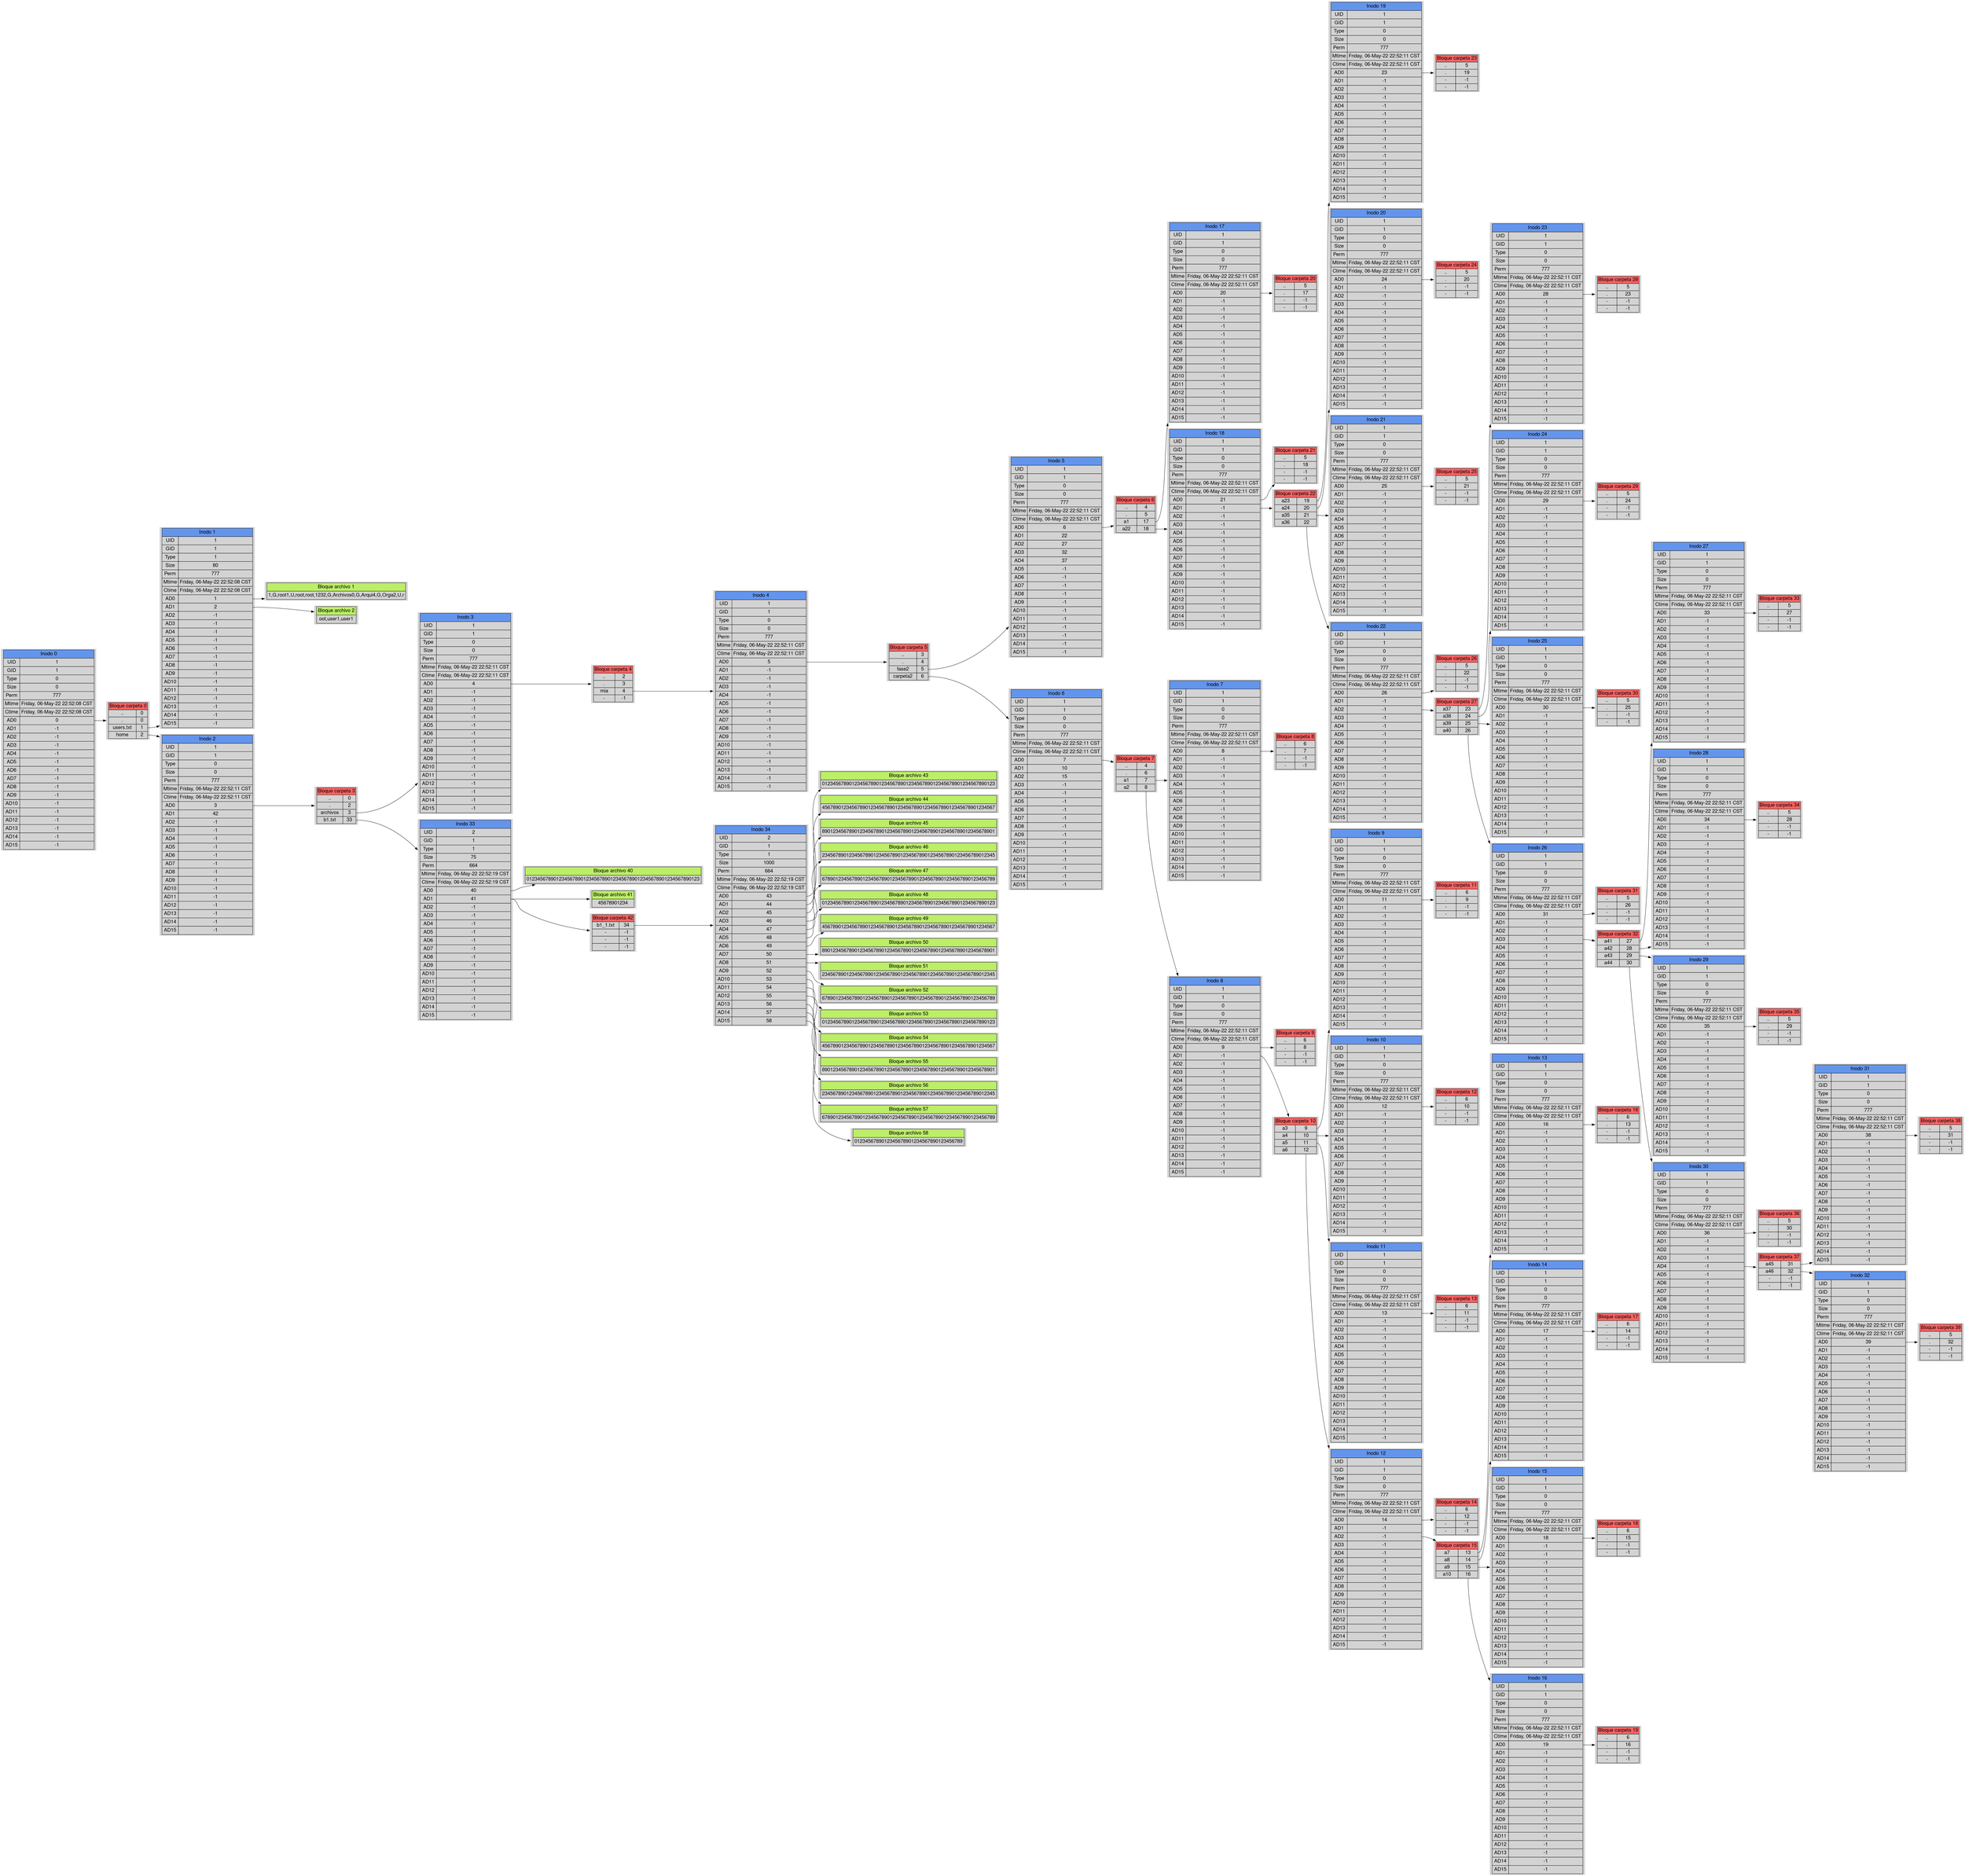 digraph g {
fontname="Helvetica,Arial,sans-serif"
node [fontname="Helvetica,Arial,sans-serif"]
edge [fontname="Helvetica,Arial,sans-serif"]
graph [fontsize=30 labelloc="t" label="" splines=true overlap=false rankdir = "LR"];
node [
shape = "plaintext"
fontsize = "18"
style="filled"
];
inode0[label=<
<TABLE BORDER="0" CELLBORDER="1" CELLSPACING="0" CELLPADDING="4">
<TR>
<TD COLSPAN="2" BGCOLOR="cornflowerblue">Inodo 0</TD>
</TR>
<TR>
<TD>UID</TD>
<TD>1</TD>
</TR>
<TR>
<TD>GID</TD>
<TD>1</TD>
</TR>
<TR>
<TD>Type</TD>
<TD>0</TD>
</TR>
<TR>
<TD>Size</TD>
<TD>0</TD>
</TR>
<TR>
<TD>Perm</TD>
<TD>777</TD>
</TR>
<TR>
<TD>Mtime</TD>
<TD>Friday, 06-May-22 22:52:08 CST</TD>
</TR>
<TR>
<TD>Ctime</TD>
<TD>Friday, 06-May-22 22:52:08 CST</TD>
</TR>
<TR>
<TD PORT="ii0">AD0</TD>
<TD PORT="id0">0</TD>
</TR>
<TR>
<TD PORT="ii1">AD1</TD>
<TD PORT="id1">-1</TD>
</TR>
<TR>
<TD PORT="ii2">AD2</TD>
<TD PORT="id2">-1</TD>
</TR>
<TR>
<TD PORT="ii3">AD3</TD>
<TD PORT="id3">-1</TD>
</TR>
<TR>
<TD PORT="ii4">AD4</TD>
<TD PORT="id4">-1</TD>
</TR>
<TR>
<TD PORT="ii5">AD5</TD>
<TD PORT="id5">-1</TD>
</TR>
<TR>
<TD PORT="ii6">AD6</TD>
<TD PORT="id6">-1</TD>
</TR>
<TR>
<TD PORT="ii7">AD7</TD>
<TD PORT="id7">-1</TD>
</TR>
<TR>
<TD PORT="ii8">AD8</TD>
<TD PORT="id8">-1</TD>
</TR>
<TR>
<TD PORT="ii9">AD9</TD>
<TD PORT="id9">-1</TD>
</TR>
<TR>
<TD PORT="ii10">AD10</TD>
<TD PORT="id10">-1</TD>
</TR>
<TR>
<TD PORT="ii11">AD11</TD>
<TD PORT="id11">-1</TD>
</TR>
<TR>
<TD PORT="ii12">AD12</TD>
<TD PORT="id12">-1</TD>
</TR>
<TR>
<TD PORT="ii13">AD13</TD>
<TD PORT="id13">-1</TD>
</TR>
<TR>
<TD PORT="ii14">AD14</TD>
<TD PORT="id14">-1</TD>
</TR>
<TR>
<TD PORT="ii15">AD15</TD>
<TD PORT="id15">-1</TD>
</TR>
</TABLE>>];
inode0:id0 -> block0;
block0[label=<
<TABLE BORDER="0" CELLBORDER="1" CELLSPACING="0">
<TR>
<TD COLSPAN="2" BGCOLOR="#ff6363">Bloque carpeta 0</TD>
</TR>
<TR>
<TD PORT="bi0">..</TD>
<TD PORT="bd0">0</TD>
</TR>
<TR>
<TD PORT="bi1">.</TD>
<TD PORT="bd1">0</TD>
</TR>
<TR>
<TD PORT="bi2">users.txt</TD>
<TD PORT="bd2">1</TD>
</TR>
<TR>
<TD PORT="bi3">home</TD>
<TD PORT="bd3">2</TD>
</TR>
</TABLE>>];
block0:bd2 -> inode1;
inode1[label=<
<TABLE BORDER="0" CELLBORDER="1" CELLSPACING="0" CELLPADDING="4">
<TR>
<TD COLSPAN="2" BGCOLOR="cornflowerblue">Inodo 1</TD>
</TR>
<TR>
<TD>UID</TD>
<TD>1</TD>
</TR>
<TR>
<TD>GID</TD>
<TD>1</TD>
</TR>
<TR>
<TD>Type</TD>
<TD>1</TD>
</TR>
<TR>
<TD>Size</TD>
<TD>80</TD>
</TR>
<TR>
<TD>Perm</TD>
<TD>777</TD>
</TR>
<TR>
<TD>Mtime</TD>
<TD>Friday, 06-May-22 22:52:08 CST</TD>
</TR>
<TR>
<TD>Ctime</TD>
<TD>Friday, 06-May-22 22:52:08 CST</TD>
</TR>
<TR>
<TD PORT="ii0">AD0</TD>
<TD PORT="id0">1</TD>
</TR>
<TR>
<TD PORT="ii1">AD1</TD>
<TD PORT="id1">2</TD>
</TR>
<TR>
<TD PORT="ii2">AD2</TD>
<TD PORT="id2">-1</TD>
</TR>
<TR>
<TD PORT="ii3">AD3</TD>
<TD PORT="id3">-1</TD>
</TR>
<TR>
<TD PORT="ii4">AD4</TD>
<TD PORT="id4">-1</TD>
</TR>
<TR>
<TD PORT="ii5">AD5</TD>
<TD PORT="id5">-1</TD>
</TR>
<TR>
<TD PORT="ii6">AD6</TD>
<TD PORT="id6">-1</TD>
</TR>
<TR>
<TD PORT="ii7">AD7</TD>
<TD PORT="id7">-1</TD>
</TR>
<TR>
<TD PORT="ii8">AD8</TD>
<TD PORT="id8">-1</TD>
</TR>
<TR>
<TD PORT="ii9">AD9</TD>
<TD PORT="id9">-1</TD>
</TR>
<TR>
<TD PORT="ii10">AD10</TD>
<TD PORT="id10">-1</TD>
</TR>
<TR>
<TD PORT="ii11">AD11</TD>
<TD PORT="id11">-1</TD>
</TR>
<TR>
<TD PORT="ii12">AD12</TD>
<TD PORT="id12">-1</TD>
</TR>
<TR>
<TD PORT="ii13">AD13</TD>
<TD PORT="id13">-1</TD>
</TR>
<TR>
<TD PORT="ii14">AD14</TD>
<TD PORT="id14">-1</TD>
</TR>
<TR>
<TD PORT="ii15">AD15</TD>
<TD PORT="id15">-1</TD>
</TR>
</TABLE>>];
inode1:id0 -> block1;
block1[label=<
<TABLE BORDER="0" CELLBORDER="1" CELLSPACING="0" CELLPADDING="4">
<TR>
<TD COLSPAN="2" BGCOLOR="darkolivegreen2">Bloque archivo 1</TD>
</TR>
<TR>
<TD COLSPAN="2">1,G,root
1,U,root,root,123
2,G,Archivos
0,G,Arqui
4,G,Orga
2,U,r</TD>
</TR>
</TABLE>>];
inode1:id1 -> block2;
block2[label=<
<TABLE BORDER="0" CELLBORDER="1" CELLSPACING="0" CELLPADDING="4">
<TR>
<TD COLSPAN="2" BGCOLOR="darkolivegreen2">Bloque archivo 2</TD>
</TR>
<TR>
<TD COLSPAN="2">oot,user1,user1
</TD>
</TR>
</TABLE>>];
block0:bd3 -> inode2;
inode2[label=<
<TABLE BORDER="0" CELLBORDER="1" CELLSPACING="0" CELLPADDING="4">
<TR>
<TD COLSPAN="2" BGCOLOR="cornflowerblue">Inodo 2</TD>
</TR>
<TR>
<TD>UID</TD>
<TD>1</TD>
</TR>
<TR>
<TD>GID</TD>
<TD>1</TD>
</TR>
<TR>
<TD>Type</TD>
<TD>0</TD>
</TR>
<TR>
<TD>Size</TD>
<TD>0</TD>
</TR>
<TR>
<TD>Perm</TD>
<TD>777</TD>
</TR>
<TR>
<TD>Mtime</TD>
<TD>Friday, 06-May-22 22:52:11 CST</TD>
</TR>
<TR>
<TD>Ctime</TD>
<TD>Friday, 06-May-22 22:52:11 CST</TD>
</TR>
<TR>
<TD PORT="ii0">AD0</TD>
<TD PORT="id0">3</TD>
</TR>
<TR>
<TD PORT="ii1">AD1</TD>
<TD PORT="id1">42</TD>
</TR>
<TR>
<TD PORT="ii2">AD2</TD>
<TD PORT="id2">-1</TD>
</TR>
<TR>
<TD PORT="ii3">AD3</TD>
<TD PORT="id3">-1</TD>
</TR>
<TR>
<TD PORT="ii4">AD4</TD>
<TD PORT="id4">-1</TD>
</TR>
<TR>
<TD PORT="ii5">AD5</TD>
<TD PORT="id5">-1</TD>
</TR>
<TR>
<TD PORT="ii6">AD6</TD>
<TD PORT="id6">-1</TD>
</TR>
<TR>
<TD PORT="ii7">AD7</TD>
<TD PORT="id7">-1</TD>
</TR>
<TR>
<TD PORT="ii8">AD8</TD>
<TD PORT="id8">-1</TD>
</TR>
<TR>
<TD PORT="ii9">AD9</TD>
<TD PORT="id9">-1</TD>
</TR>
<TR>
<TD PORT="ii10">AD10</TD>
<TD PORT="id10">-1</TD>
</TR>
<TR>
<TD PORT="ii11">AD11</TD>
<TD PORT="id11">-1</TD>
</TR>
<TR>
<TD PORT="ii12">AD12</TD>
<TD PORT="id12">-1</TD>
</TR>
<TR>
<TD PORT="ii13">AD13</TD>
<TD PORT="id13">-1</TD>
</TR>
<TR>
<TD PORT="ii14">AD14</TD>
<TD PORT="id14">-1</TD>
</TR>
<TR>
<TD PORT="ii15">AD15</TD>
<TD PORT="id15">-1</TD>
</TR>
</TABLE>>];
inode2:id0 -> block3;
block3[label=<
<TABLE BORDER="0" CELLBORDER="1" CELLSPACING="0">
<TR>
<TD COLSPAN="2" BGCOLOR="#ff6363">Bloque carpeta 3</TD>
</TR>
<TR>
<TD PORT="bi0">..</TD>
<TD PORT="bd0">0</TD>
</TR>
<TR>
<TD PORT="bi1">.</TD>
<TD PORT="bd1">2</TD>
</TR>
<TR>
<TD PORT="bi2">archivos</TD>
<TD PORT="bd2">3</TD>
</TR>
<TR>
<TD PORT="bi3">b1.txt</TD>
<TD PORT="bd3">33</TD>
</TR>
</TABLE>>];
block3:bd2 -> inode3;
inode3[label=<
<TABLE BORDER="0" CELLBORDER="1" CELLSPACING="0" CELLPADDING="4">
<TR>
<TD COLSPAN="2" BGCOLOR="cornflowerblue">Inodo 3</TD>
</TR>
<TR>
<TD>UID</TD>
<TD>1</TD>
</TR>
<TR>
<TD>GID</TD>
<TD>1</TD>
</TR>
<TR>
<TD>Type</TD>
<TD>0</TD>
</TR>
<TR>
<TD>Size</TD>
<TD>0</TD>
</TR>
<TR>
<TD>Perm</TD>
<TD>777</TD>
</TR>
<TR>
<TD>Mtime</TD>
<TD>Friday, 06-May-22 22:52:11 CST</TD>
</TR>
<TR>
<TD>Ctime</TD>
<TD>Friday, 06-May-22 22:52:11 CST</TD>
</TR>
<TR>
<TD PORT="ii0">AD0</TD>
<TD PORT="id0">4</TD>
</TR>
<TR>
<TD PORT="ii1">AD1</TD>
<TD PORT="id1">-1</TD>
</TR>
<TR>
<TD PORT="ii2">AD2</TD>
<TD PORT="id2">-1</TD>
</TR>
<TR>
<TD PORT="ii3">AD3</TD>
<TD PORT="id3">-1</TD>
</TR>
<TR>
<TD PORT="ii4">AD4</TD>
<TD PORT="id4">-1</TD>
</TR>
<TR>
<TD PORT="ii5">AD5</TD>
<TD PORT="id5">-1</TD>
</TR>
<TR>
<TD PORT="ii6">AD6</TD>
<TD PORT="id6">-1</TD>
</TR>
<TR>
<TD PORT="ii7">AD7</TD>
<TD PORT="id7">-1</TD>
</TR>
<TR>
<TD PORT="ii8">AD8</TD>
<TD PORT="id8">-1</TD>
</TR>
<TR>
<TD PORT="ii9">AD9</TD>
<TD PORT="id9">-1</TD>
</TR>
<TR>
<TD PORT="ii10">AD10</TD>
<TD PORT="id10">-1</TD>
</TR>
<TR>
<TD PORT="ii11">AD11</TD>
<TD PORT="id11">-1</TD>
</TR>
<TR>
<TD PORT="ii12">AD12</TD>
<TD PORT="id12">-1</TD>
</TR>
<TR>
<TD PORT="ii13">AD13</TD>
<TD PORT="id13">-1</TD>
</TR>
<TR>
<TD PORT="ii14">AD14</TD>
<TD PORT="id14">-1</TD>
</TR>
<TR>
<TD PORT="ii15">AD15</TD>
<TD PORT="id15">-1</TD>
</TR>
</TABLE>>];
inode3:id0 -> block4;
block4[label=<
<TABLE BORDER="0" CELLBORDER="1" CELLSPACING="0">
<TR>
<TD COLSPAN="2" BGCOLOR="#ff6363">Bloque carpeta 4</TD>
</TR>
<TR>
<TD PORT="bi0">..</TD>
<TD PORT="bd0">2</TD>
</TR>
<TR>
<TD PORT="bi1">.</TD>
<TD PORT="bd1">3</TD>
</TR>
<TR>
<TD PORT="bi2">mia</TD>
<TD PORT="bd2">4</TD>
</TR>
<TR>
<TD PORT="bi3">-</TD>
<TD PORT="bd3">-1</TD>
</TR>
</TABLE>>];
block4:bd2 -> inode4;
inode4[label=<
<TABLE BORDER="0" CELLBORDER="1" CELLSPACING="0" CELLPADDING="4">
<TR>
<TD COLSPAN="2" BGCOLOR="cornflowerblue">Inodo 4</TD>
</TR>
<TR>
<TD>UID</TD>
<TD>1</TD>
</TR>
<TR>
<TD>GID</TD>
<TD>1</TD>
</TR>
<TR>
<TD>Type</TD>
<TD>0</TD>
</TR>
<TR>
<TD>Size</TD>
<TD>0</TD>
</TR>
<TR>
<TD>Perm</TD>
<TD>777</TD>
</TR>
<TR>
<TD>Mtime</TD>
<TD>Friday, 06-May-22 22:52:11 CST</TD>
</TR>
<TR>
<TD>Ctime</TD>
<TD>Friday, 06-May-22 22:52:11 CST</TD>
</TR>
<TR>
<TD PORT="ii0">AD0</TD>
<TD PORT="id0">5</TD>
</TR>
<TR>
<TD PORT="ii1">AD1</TD>
<TD PORT="id1">-1</TD>
</TR>
<TR>
<TD PORT="ii2">AD2</TD>
<TD PORT="id2">-1</TD>
</TR>
<TR>
<TD PORT="ii3">AD3</TD>
<TD PORT="id3">-1</TD>
</TR>
<TR>
<TD PORT="ii4">AD4</TD>
<TD PORT="id4">-1</TD>
</TR>
<TR>
<TD PORT="ii5">AD5</TD>
<TD PORT="id5">-1</TD>
</TR>
<TR>
<TD PORT="ii6">AD6</TD>
<TD PORT="id6">-1</TD>
</TR>
<TR>
<TD PORT="ii7">AD7</TD>
<TD PORT="id7">-1</TD>
</TR>
<TR>
<TD PORT="ii8">AD8</TD>
<TD PORT="id8">-1</TD>
</TR>
<TR>
<TD PORT="ii9">AD9</TD>
<TD PORT="id9">-1</TD>
</TR>
<TR>
<TD PORT="ii10">AD10</TD>
<TD PORT="id10">-1</TD>
</TR>
<TR>
<TD PORT="ii11">AD11</TD>
<TD PORT="id11">-1</TD>
</TR>
<TR>
<TD PORT="ii12">AD12</TD>
<TD PORT="id12">-1</TD>
</TR>
<TR>
<TD PORT="ii13">AD13</TD>
<TD PORT="id13">-1</TD>
</TR>
<TR>
<TD PORT="ii14">AD14</TD>
<TD PORT="id14">-1</TD>
</TR>
<TR>
<TD PORT="ii15">AD15</TD>
<TD PORT="id15">-1</TD>
</TR>
</TABLE>>];
inode4:id0 -> block5;
block5[label=<
<TABLE BORDER="0" CELLBORDER="1" CELLSPACING="0">
<TR>
<TD COLSPAN="2" BGCOLOR="#ff6363">Bloque carpeta 5</TD>
</TR>
<TR>
<TD PORT="bi0">..</TD>
<TD PORT="bd0">3</TD>
</TR>
<TR>
<TD PORT="bi1">.</TD>
<TD PORT="bd1">4</TD>
</TR>
<TR>
<TD PORT="bi2">fase2</TD>
<TD PORT="bd2">5</TD>
</TR>
<TR>
<TD PORT="bi3">carpeta2</TD>
<TD PORT="bd3">6</TD>
</TR>
</TABLE>>];
block5:bd2 -> inode5;
inode5[label=<
<TABLE BORDER="0" CELLBORDER="1" CELLSPACING="0" CELLPADDING="4">
<TR>
<TD COLSPAN="2" BGCOLOR="cornflowerblue">Inodo 5</TD>
</TR>
<TR>
<TD>UID</TD>
<TD>1</TD>
</TR>
<TR>
<TD>GID</TD>
<TD>1</TD>
</TR>
<TR>
<TD>Type</TD>
<TD>0</TD>
</TR>
<TR>
<TD>Size</TD>
<TD>0</TD>
</TR>
<TR>
<TD>Perm</TD>
<TD>777</TD>
</TR>
<TR>
<TD>Mtime</TD>
<TD>Friday, 06-May-22 22:52:11 CST</TD>
</TR>
<TR>
<TD>Ctime</TD>
<TD>Friday, 06-May-22 22:52:11 CST</TD>
</TR>
<TR>
<TD PORT="ii0">AD0</TD>
<TD PORT="id0">6</TD>
</TR>
<TR>
<TD PORT="ii1">AD1</TD>
<TD PORT="id1">22</TD>
</TR>
<TR>
<TD PORT="ii2">AD2</TD>
<TD PORT="id2">27</TD>
</TR>
<TR>
<TD PORT="ii3">AD3</TD>
<TD PORT="id3">32</TD>
</TR>
<TR>
<TD PORT="ii4">AD4</TD>
<TD PORT="id4">37</TD>
</TR>
<TR>
<TD PORT="ii5">AD5</TD>
<TD PORT="id5">-1</TD>
</TR>
<TR>
<TD PORT="ii6">AD6</TD>
<TD PORT="id6">-1</TD>
</TR>
<TR>
<TD PORT="ii7">AD7</TD>
<TD PORT="id7">-1</TD>
</TR>
<TR>
<TD PORT="ii8">AD8</TD>
<TD PORT="id8">-1</TD>
</TR>
<TR>
<TD PORT="ii9">AD9</TD>
<TD PORT="id9">-1</TD>
</TR>
<TR>
<TD PORT="ii10">AD10</TD>
<TD PORT="id10">-1</TD>
</TR>
<TR>
<TD PORT="ii11">AD11</TD>
<TD PORT="id11">-1</TD>
</TR>
<TR>
<TD PORT="ii12">AD12</TD>
<TD PORT="id12">-1</TD>
</TR>
<TR>
<TD PORT="ii13">AD13</TD>
<TD PORT="id13">-1</TD>
</TR>
<TR>
<TD PORT="ii14">AD14</TD>
<TD PORT="id14">-1</TD>
</TR>
<TR>
<TD PORT="ii15">AD15</TD>
<TD PORT="id15">-1</TD>
</TR>
</TABLE>>];
inode5:id0 -> block6;
block6[label=<
<TABLE BORDER="0" CELLBORDER="1" CELLSPACING="0">
<TR>
<TD COLSPAN="2" BGCOLOR="#ff6363">Bloque carpeta 6</TD>
</TR>
<TR>
<TD PORT="bi0">..</TD>
<TD PORT="bd0">4</TD>
</TR>
<TR>
<TD PORT="bi1">.</TD>
<TD PORT="bd1">5</TD>
</TR>
<TR>
<TD PORT="bi2">a1</TD>
<TD PORT="bd2">17</TD>
</TR>
<TR>
<TD PORT="bi3">a22</TD>
<TD PORT="bd3">18</TD>
</TR>
</TABLE>>];
block6:bd2 -> inode17;
inode17[label=<
<TABLE BORDER="0" CELLBORDER="1" CELLSPACING="0" CELLPADDING="4">
<TR>
<TD COLSPAN="2" BGCOLOR="cornflowerblue">Inodo 17</TD>
</TR>
<TR>
<TD>UID</TD>
<TD>1</TD>
</TR>
<TR>
<TD>GID</TD>
<TD>1</TD>
</TR>
<TR>
<TD>Type</TD>
<TD>0</TD>
</TR>
<TR>
<TD>Size</TD>
<TD>0</TD>
</TR>
<TR>
<TD>Perm</TD>
<TD>777</TD>
</TR>
<TR>
<TD>Mtime</TD>
<TD>Friday, 06-May-22 22:52:11 CST</TD>
</TR>
<TR>
<TD>Ctime</TD>
<TD>Friday, 06-May-22 22:52:11 CST</TD>
</TR>
<TR>
<TD PORT="ii0">AD0</TD>
<TD PORT="id0">20</TD>
</TR>
<TR>
<TD PORT="ii1">AD1</TD>
<TD PORT="id1">-1</TD>
</TR>
<TR>
<TD PORT="ii2">AD2</TD>
<TD PORT="id2">-1</TD>
</TR>
<TR>
<TD PORT="ii3">AD3</TD>
<TD PORT="id3">-1</TD>
</TR>
<TR>
<TD PORT="ii4">AD4</TD>
<TD PORT="id4">-1</TD>
</TR>
<TR>
<TD PORT="ii5">AD5</TD>
<TD PORT="id5">-1</TD>
</TR>
<TR>
<TD PORT="ii6">AD6</TD>
<TD PORT="id6">-1</TD>
</TR>
<TR>
<TD PORT="ii7">AD7</TD>
<TD PORT="id7">-1</TD>
</TR>
<TR>
<TD PORT="ii8">AD8</TD>
<TD PORT="id8">-1</TD>
</TR>
<TR>
<TD PORT="ii9">AD9</TD>
<TD PORT="id9">-1</TD>
</TR>
<TR>
<TD PORT="ii10">AD10</TD>
<TD PORT="id10">-1</TD>
</TR>
<TR>
<TD PORT="ii11">AD11</TD>
<TD PORT="id11">-1</TD>
</TR>
<TR>
<TD PORT="ii12">AD12</TD>
<TD PORT="id12">-1</TD>
</TR>
<TR>
<TD PORT="ii13">AD13</TD>
<TD PORT="id13">-1</TD>
</TR>
<TR>
<TD PORT="ii14">AD14</TD>
<TD PORT="id14">-1</TD>
</TR>
<TR>
<TD PORT="ii15">AD15</TD>
<TD PORT="id15">-1</TD>
</TR>
</TABLE>>];
inode17:id0 -> block20;
block20[label=<
<TABLE BORDER="0" CELLBORDER="1" CELLSPACING="0">
<TR>
<TD COLSPAN="2" BGCOLOR="#ff6363">Bloque carpeta 20</TD>
</TR>
<TR>
<TD PORT="bi0">..</TD>
<TD PORT="bd0">5</TD>
</TR>
<TR>
<TD PORT="bi1">.</TD>
<TD PORT="bd1">17</TD>
</TR>
<TR>
<TD PORT="bi2">-</TD>
<TD PORT="bd2">-1</TD>
</TR>
<TR>
<TD PORT="bi3">-</TD>
<TD PORT="bd3">-1</TD>
</TR>
</TABLE>>];
block6:bd3 -> inode18;
inode18[label=<
<TABLE BORDER="0" CELLBORDER="1" CELLSPACING="0" CELLPADDING="4">
<TR>
<TD COLSPAN="2" BGCOLOR="cornflowerblue">Inodo 18</TD>
</TR>
<TR>
<TD>UID</TD>
<TD>1</TD>
</TR>
<TR>
<TD>GID</TD>
<TD>1</TD>
</TR>
<TR>
<TD>Type</TD>
<TD>0</TD>
</TR>
<TR>
<TD>Size</TD>
<TD>0</TD>
</TR>
<TR>
<TD>Perm</TD>
<TD>777</TD>
</TR>
<TR>
<TD>Mtime</TD>
<TD>Friday, 06-May-22 22:52:11 CST</TD>
</TR>
<TR>
<TD>Ctime</TD>
<TD>Friday, 06-May-22 22:52:11 CST</TD>
</TR>
<TR>
<TD PORT="ii0">AD0</TD>
<TD PORT="id0">21</TD>
</TR>
<TR>
<TD PORT="ii1">AD1</TD>
<TD PORT="id1">-1</TD>
</TR>
<TR>
<TD PORT="ii2">AD2</TD>
<TD PORT="id2">-1</TD>
</TR>
<TR>
<TD PORT="ii3">AD3</TD>
<TD PORT="id3">-1</TD>
</TR>
<TR>
<TD PORT="ii4">AD4</TD>
<TD PORT="id4">-1</TD>
</TR>
<TR>
<TD PORT="ii5">AD5</TD>
<TD PORT="id5">-1</TD>
</TR>
<TR>
<TD PORT="ii6">AD6</TD>
<TD PORT="id6">-1</TD>
</TR>
<TR>
<TD PORT="ii7">AD7</TD>
<TD PORT="id7">-1</TD>
</TR>
<TR>
<TD PORT="ii8">AD8</TD>
<TD PORT="id8">-1</TD>
</TR>
<TR>
<TD PORT="ii9">AD9</TD>
<TD PORT="id9">-1</TD>
</TR>
<TR>
<TD PORT="ii10">AD10</TD>
<TD PORT="id10">-1</TD>
</TR>
<TR>
<TD PORT="ii11">AD11</TD>
<TD PORT="id11">-1</TD>
</TR>
<TR>
<TD PORT="ii12">AD12</TD>
<TD PORT="id12">-1</TD>
</TR>
<TR>
<TD PORT="ii13">AD13</TD>
<TD PORT="id13">-1</TD>
</TR>
<TR>
<TD PORT="ii14">AD14</TD>
<TD PORT="id14">-1</TD>
</TR>
<TR>
<TD PORT="ii15">AD15</TD>
<TD PORT="id15">-1</TD>
</TR>
</TABLE>>];
inode18:id0 -> block21;
block21[label=<
<TABLE BORDER="0" CELLBORDER="1" CELLSPACING="0">
<TR>
<TD COLSPAN="2" BGCOLOR="#ff6363">Bloque carpeta 21</TD>
</TR>
<TR>
<TD PORT="bi0">..</TD>
<TD PORT="bd0">5</TD>
</TR>
<TR>
<TD PORT="bi1">.</TD>
<TD PORT="bd1">18</TD>
</TR>
<TR>
<TD PORT="bi2">-</TD>
<TD PORT="bd2">-1</TD>
</TR>
<TR>
<TD PORT="bi3">-</TD>
<TD PORT="bd3">-1</TD>
</TR>
</TABLE>>];
inode18:id1 -> block22;
block22[label=<
<TABLE BORDER="0" CELLBORDER="1" CELLSPACING="0">
<TR>
<TD COLSPAN="2" BGCOLOR="#ff6363">Bloque carpeta 22</TD>
</TR>
<TR>
<TD PORT="bi0">a23</TD>
<TD PORT="bd0">19</TD>
</TR>
<TR>
<TD PORT="bi1">a24</TD>
<TD PORT="bd1">20</TD>
</TR>
<TR>
<TD PORT="bi2">a35</TD>
<TD PORT="bd2">21</TD>
</TR>
<TR>
<TD PORT="bi3">a36</TD>
<TD PORT="bd3">22</TD>
</TR>
</TABLE>>];
block22:bd0 -> inode19;
inode19[label=<
<TABLE BORDER="0" CELLBORDER="1" CELLSPACING="0" CELLPADDING="4">
<TR>
<TD COLSPAN="2" BGCOLOR="cornflowerblue">Inodo 19</TD>
</TR>
<TR>
<TD>UID</TD>
<TD>1</TD>
</TR>
<TR>
<TD>GID</TD>
<TD>1</TD>
</TR>
<TR>
<TD>Type</TD>
<TD>0</TD>
</TR>
<TR>
<TD>Size</TD>
<TD>0</TD>
</TR>
<TR>
<TD>Perm</TD>
<TD>777</TD>
</TR>
<TR>
<TD>Mtime</TD>
<TD>Friday, 06-May-22 22:52:11 CST</TD>
</TR>
<TR>
<TD>Ctime</TD>
<TD>Friday, 06-May-22 22:52:11 CST</TD>
</TR>
<TR>
<TD PORT="ii0">AD0</TD>
<TD PORT="id0">23</TD>
</TR>
<TR>
<TD PORT="ii1">AD1</TD>
<TD PORT="id1">-1</TD>
</TR>
<TR>
<TD PORT="ii2">AD2</TD>
<TD PORT="id2">-1</TD>
</TR>
<TR>
<TD PORT="ii3">AD3</TD>
<TD PORT="id3">-1</TD>
</TR>
<TR>
<TD PORT="ii4">AD4</TD>
<TD PORT="id4">-1</TD>
</TR>
<TR>
<TD PORT="ii5">AD5</TD>
<TD PORT="id5">-1</TD>
</TR>
<TR>
<TD PORT="ii6">AD6</TD>
<TD PORT="id6">-1</TD>
</TR>
<TR>
<TD PORT="ii7">AD7</TD>
<TD PORT="id7">-1</TD>
</TR>
<TR>
<TD PORT="ii8">AD8</TD>
<TD PORT="id8">-1</TD>
</TR>
<TR>
<TD PORT="ii9">AD9</TD>
<TD PORT="id9">-1</TD>
</TR>
<TR>
<TD PORT="ii10">AD10</TD>
<TD PORT="id10">-1</TD>
</TR>
<TR>
<TD PORT="ii11">AD11</TD>
<TD PORT="id11">-1</TD>
</TR>
<TR>
<TD PORT="ii12">AD12</TD>
<TD PORT="id12">-1</TD>
</TR>
<TR>
<TD PORT="ii13">AD13</TD>
<TD PORT="id13">-1</TD>
</TR>
<TR>
<TD PORT="ii14">AD14</TD>
<TD PORT="id14">-1</TD>
</TR>
<TR>
<TD PORT="ii15">AD15</TD>
<TD PORT="id15">-1</TD>
</TR>
</TABLE>>];
inode19:id0 -> block23;
block23[label=<
<TABLE BORDER="0" CELLBORDER="1" CELLSPACING="0">
<TR>
<TD COLSPAN="2" BGCOLOR="#ff6363">Bloque carpeta 23</TD>
</TR>
<TR>
<TD PORT="bi0">..</TD>
<TD PORT="bd0">5</TD>
</TR>
<TR>
<TD PORT="bi1">.</TD>
<TD PORT="bd1">19</TD>
</TR>
<TR>
<TD PORT="bi2">-</TD>
<TD PORT="bd2">-1</TD>
</TR>
<TR>
<TD PORT="bi3">-</TD>
<TD PORT="bd3">-1</TD>
</TR>
</TABLE>>];
block22:bd1 -> inode20;
inode20[label=<
<TABLE BORDER="0" CELLBORDER="1" CELLSPACING="0" CELLPADDING="4">
<TR>
<TD COLSPAN="2" BGCOLOR="cornflowerblue">Inodo 20</TD>
</TR>
<TR>
<TD>UID</TD>
<TD>1</TD>
</TR>
<TR>
<TD>GID</TD>
<TD>1</TD>
</TR>
<TR>
<TD>Type</TD>
<TD>0</TD>
</TR>
<TR>
<TD>Size</TD>
<TD>0</TD>
</TR>
<TR>
<TD>Perm</TD>
<TD>777</TD>
</TR>
<TR>
<TD>Mtime</TD>
<TD>Friday, 06-May-22 22:52:11 CST</TD>
</TR>
<TR>
<TD>Ctime</TD>
<TD>Friday, 06-May-22 22:52:11 CST</TD>
</TR>
<TR>
<TD PORT="ii0">AD0</TD>
<TD PORT="id0">24</TD>
</TR>
<TR>
<TD PORT="ii1">AD1</TD>
<TD PORT="id1">-1</TD>
</TR>
<TR>
<TD PORT="ii2">AD2</TD>
<TD PORT="id2">-1</TD>
</TR>
<TR>
<TD PORT="ii3">AD3</TD>
<TD PORT="id3">-1</TD>
</TR>
<TR>
<TD PORT="ii4">AD4</TD>
<TD PORT="id4">-1</TD>
</TR>
<TR>
<TD PORT="ii5">AD5</TD>
<TD PORT="id5">-1</TD>
</TR>
<TR>
<TD PORT="ii6">AD6</TD>
<TD PORT="id6">-1</TD>
</TR>
<TR>
<TD PORT="ii7">AD7</TD>
<TD PORT="id7">-1</TD>
</TR>
<TR>
<TD PORT="ii8">AD8</TD>
<TD PORT="id8">-1</TD>
</TR>
<TR>
<TD PORT="ii9">AD9</TD>
<TD PORT="id9">-1</TD>
</TR>
<TR>
<TD PORT="ii10">AD10</TD>
<TD PORT="id10">-1</TD>
</TR>
<TR>
<TD PORT="ii11">AD11</TD>
<TD PORT="id11">-1</TD>
</TR>
<TR>
<TD PORT="ii12">AD12</TD>
<TD PORT="id12">-1</TD>
</TR>
<TR>
<TD PORT="ii13">AD13</TD>
<TD PORT="id13">-1</TD>
</TR>
<TR>
<TD PORT="ii14">AD14</TD>
<TD PORT="id14">-1</TD>
</TR>
<TR>
<TD PORT="ii15">AD15</TD>
<TD PORT="id15">-1</TD>
</TR>
</TABLE>>];
inode20:id0 -> block24;
block24[label=<
<TABLE BORDER="0" CELLBORDER="1" CELLSPACING="0">
<TR>
<TD COLSPAN="2" BGCOLOR="#ff6363">Bloque carpeta 24</TD>
</TR>
<TR>
<TD PORT="bi0">..</TD>
<TD PORT="bd0">5</TD>
</TR>
<TR>
<TD PORT="bi1">.</TD>
<TD PORT="bd1">20</TD>
</TR>
<TR>
<TD PORT="bi2">-</TD>
<TD PORT="bd2">-1</TD>
</TR>
<TR>
<TD PORT="bi3">-</TD>
<TD PORT="bd3">-1</TD>
</TR>
</TABLE>>];
block22:bd2 -> inode21;
inode21[label=<
<TABLE BORDER="0" CELLBORDER="1" CELLSPACING="0" CELLPADDING="4">
<TR>
<TD COLSPAN="2" BGCOLOR="cornflowerblue">Inodo 21</TD>
</TR>
<TR>
<TD>UID</TD>
<TD>1</TD>
</TR>
<TR>
<TD>GID</TD>
<TD>1</TD>
</TR>
<TR>
<TD>Type</TD>
<TD>0</TD>
</TR>
<TR>
<TD>Size</TD>
<TD>0</TD>
</TR>
<TR>
<TD>Perm</TD>
<TD>777</TD>
</TR>
<TR>
<TD>Mtime</TD>
<TD>Friday, 06-May-22 22:52:11 CST</TD>
</TR>
<TR>
<TD>Ctime</TD>
<TD>Friday, 06-May-22 22:52:11 CST</TD>
</TR>
<TR>
<TD PORT="ii0">AD0</TD>
<TD PORT="id0">25</TD>
</TR>
<TR>
<TD PORT="ii1">AD1</TD>
<TD PORT="id1">-1</TD>
</TR>
<TR>
<TD PORT="ii2">AD2</TD>
<TD PORT="id2">-1</TD>
</TR>
<TR>
<TD PORT="ii3">AD3</TD>
<TD PORT="id3">-1</TD>
</TR>
<TR>
<TD PORT="ii4">AD4</TD>
<TD PORT="id4">-1</TD>
</TR>
<TR>
<TD PORT="ii5">AD5</TD>
<TD PORT="id5">-1</TD>
</TR>
<TR>
<TD PORT="ii6">AD6</TD>
<TD PORT="id6">-1</TD>
</TR>
<TR>
<TD PORT="ii7">AD7</TD>
<TD PORT="id7">-1</TD>
</TR>
<TR>
<TD PORT="ii8">AD8</TD>
<TD PORT="id8">-1</TD>
</TR>
<TR>
<TD PORT="ii9">AD9</TD>
<TD PORT="id9">-1</TD>
</TR>
<TR>
<TD PORT="ii10">AD10</TD>
<TD PORT="id10">-1</TD>
</TR>
<TR>
<TD PORT="ii11">AD11</TD>
<TD PORT="id11">-1</TD>
</TR>
<TR>
<TD PORT="ii12">AD12</TD>
<TD PORT="id12">-1</TD>
</TR>
<TR>
<TD PORT="ii13">AD13</TD>
<TD PORT="id13">-1</TD>
</TR>
<TR>
<TD PORT="ii14">AD14</TD>
<TD PORT="id14">-1</TD>
</TR>
<TR>
<TD PORT="ii15">AD15</TD>
<TD PORT="id15">-1</TD>
</TR>
</TABLE>>];
inode21:id0 -> block25;
block25[label=<
<TABLE BORDER="0" CELLBORDER="1" CELLSPACING="0">
<TR>
<TD COLSPAN="2" BGCOLOR="#ff6363">Bloque carpeta 25</TD>
</TR>
<TR>
<TD PORT="bi0">..</TD>
<TD PORT="bd0">5</TD>
</TR>
<TR>
<TD PORT="bi1">.</TD>
<TD PORT="bd1">21</TD>
</TR>
<TR>
<TD PORT="bi2">-</TD>
<TD PORT="bd2">-1</TD>
</TR>
<TR>
<TD PORT="bi3">-</TD>
<TD PORT="bd3">-1</TD>
</TR>
</TABLE>>];
block22:bd3 -> inode22;
inode22[label=<
<TABLE BORDER="0" CELLBORDER="1" CELLSPACING="0" CELLPADDING="4">
<TR>
<TD COLSPAN="2" BGCOLOR="cornflowerblue">Inodo 22</TD>
</TR>
<TR>
<TD>UID</TD>
<TD>1</TD>
</TR>
<TR>
<TD>GID</TD>
<TD>1</TD>
</TR>
<TR>
<TD>Type</TD>
<TD>0</TD>
</TR>
<TR>
<TD>Size</TD>
<TD>0</TD>
</TR>
<TR>
<TD>Perm</TD>
<TD>777</TD>
</TR>
<TR>
<TD>Mtime</TD>
<TD>Friday, 06-May-22 22:52:11 CST</TD>
</TR>
<TR>
<TD>Ctime</TD>
<TD>Friday, 06-May-22 22:52:11 CST</TD>
</TR>
<TR>
<TD PORT="ii0">AD0</TD>
<TD PORT="id0">26</TD>
</TR>
<TR>
<TD PORT="ii1">AD1</TD>
<TD PORT="id1">-1</TD>
</TR>
<TR>
<TD PORT="ii2">AD2</TD>
<TD PORT="id2">-1</TD>
</TR>
<TR>
<TD PORT="ii3">AD3</TD>
<TD PORT="id3">-1</TD>
</TR>
<TR>
<TD PORT="ii4">AD4</TD>
<TD PORT="id4">-1</TD>
</TR>
<TR>
<TD PORT="ii5">AD5</TD>
<TD PORT="id5">-1</TD>
</TR>
<TR>
<TD PORT="ii6">AD6</TD>
<TD PORT="id6">-1</TD>
</TR>
<TR>
<TD PORT="ii7">AD7</TD>
<TD PORT="id7">-1</TD>
</TR>
<TR>
<TD PORT="ii8">AD8</TD>
<TD PORT="id8">-1</TD>
</TR>
<TR>
<TD PORT="ii9">AD9</TD>
<TD PORT="id9">-1</TD>
</TR>
<TR>
<TD PORT="ii10">AD10</TD>
<TD PORT="id10">-1</TD>
</TR>
<TR>
<TD PORT="ii11">AD11</TD>
<TD PORT="id11">-1</TD>
</TR>
<TR>
<TD PORT="ii12">AD12</TD>
<TD PORT="id12">-1</TD>
</TR>
<TR>
<TD PORT="ii13">AD13</TD>
<TD PORT="id13">-1</TD>
</TR>
<TR>
<TD PORT="ii14">AD14</TD>
<TD PORT="id14">-1</TD>
</TR>
<TR>
<TD PORT="ii15">AD15</TD>
<TD PORT="id15">-1</TD>
</TR>
</TABLE>>];
inode22:id0 -> block26;
block26[label=<
<TABLE BORDER="0" CELLBORDER="1" CELLSPACING="0">
<TR>
<TD COLSPAN="2" BGCOLOR="#ff6363">Bloque carpeta 26</TD>
</TR>
<TR>
<TD PORT="bi0">..</TD>
<TD PORT="bd0">5</TD>
</TR>
<TR>
<TD PORT="bi1">.</TD>
<TD PORT="bd1">22</TD>
</TR>
<TR>
<TD PORT="bi2">-</TD>
<TD PORT="bd2">-1</TD>
</TR>
<TR>
<TD PORT="bi3">-</TD>
<TD PORT="bd3">-1</TD>
</TR>
</TABLE>>];
inode22:id2 -> block27;
block27[label=<
<TABLE BORDER="0" CELLBORDER="1" CELLSPACING="0">
<TR>
<TD COLSPAN="2" BGCOLOR="#ff6363">Bloque carpeta 27</TD>
</TR>
<TR>
<TD PORT="bi0">a37</TD>
<TD PORT="bd0">23</TD>
</TR>
<TR>
<TD PORT="bi1">a38</TD>
<TD PORT="bd1">24</TD>
</TR>
<TR>
<TD PORT="bi2">a39</TD>
<TD PORT="bd2">25</TD>
</TR>
<TR>
<TD PORT="bi3">a40</TD>
<TD PORT="bd3">26</TD>
</TR>
</TABLE>>];
block27:bd0 -> inode23;
inode23[label=<
<TABLE BORDER="0" CELLBORDER="1" CELLSPACING="0" CELLPADDING="4">
<TR>
<TD COLSPAN="2" BGCOLOR="cornflowerblue">Inodo 23</TD>
</TR>
<TR>
<TD>UID</TD>
<TD>1</TD>
</TR>
<TR>
<TD>GID</TD>
<TD>1</TD>
</TR>
<TR>
<TD>Type</TD>
<TD>0</TD>
</TR>
<TR>
<TD>Size</TD>
<TD>0</TD>
</TR>
<TR>
<TD>Perm</TD>
<TD>777</TD>
</TR>
<TR>
<TD>Mtime</TD>
<TD>Friday, 06-May-22 22:52:11 CST</TD>
</TR>
<TR>
<TD>Ctime</TD>
<TD>Friday, 06-May-22 22:52:11 CST</TD>
</TR>
<TR>
<TD PORT="ii0">AD0</TD>
<TD PORT="id0">28</TD>
</TR>
<TR>
<TD PORT="ii1">AD1</TD>
<TD PORT="id1">-1</TD>
</TR>
<TR>
<TD PORT="ii2">AD2</TD>
<TD PORT="id2">-1</TD>
</TR>
<TR>
<TD PORT="ii3">AD3</TD>
<TD PORT="id3">-1</TD>
</TR>
<TR>
<TD PORT="ii4">AD4</TD>
<TD PORT="id4">-1</TD>
</TR>
<TR>
<TD PORT="ii5">AD5</TD>
<TD PORT="id5">-1</TD>
</TR>
<TR>
<TD PORT="ii6">AD6</TD>
<TD PORT="id6">-1</TD>
</TR>
<TR>
<TD PORT="ii7">AD7</TD>
<TD PORT="id7">-1</TD>
</TR>
<TR>
<TD PORT="ii8">AD8</TD>
<TD PORT="id8">-1</TD>
</TR>
<TR>
<TD PORT="ii9">AD9</TD>
<TD PORT="id9">-1</TD>
</TR>
<TR>
<TD PORT="ii10">AD10</TD>
<TD PORT="id10">-1</TD>
</TR>
<TR>
<TD PORT="ii11">AD11</TD>
<TD PORT="id11">-1</TD>
</TR>
<TR>
<TD PORT="ii12">AD12</TD>
<TD PORT="id12">-1</TD>
</TR>
<TR>
<TD PORT="ii13">AD13</TD>
<TD PORT="id13">-1</TD>
</TR>
<TR>
<TD PORT="ii14">AD14</TD>
<TD PORT="id14">-1</TD>
</TR>
<TR>
<TD PORT="ii15">AD15</TD>
<TD PORT="id15">-1</TD>
</TR>
</TABLE>>];
inode23:id0 -> block28;
block28[label=<
<TABLE BORDER="0" CELLBORDER="1" CELLSPACING="0">
<TR>
<TD COLSPAN="2" BGCOLOR="#ff6363">Bloque carpeta 28</TD>
</TR>
<TR>
<TD PORT="bi0">..</TD>
<TD PORT="bd0">5</TD>
</TR>
<TR>
<TD PORT="bi1">.</TD>
<TD PORT="bd1">23</TD>
</TR>
<TR>
<TD PORT="bi2">-</TD>
<TD PORT="bd2">-1</TD>
</TR>
<TR>
<TD PORT="bi3">-</TD>
<TD PORT="bd3">-1</TD>
</TR>
</TABLE>>];
block27:bd1 -> inode24;
inode24[label=<
<TABLE BORDER="0" CELLBORDER="1" CELLSPACING="0" CELLPADDING="4">
<TR>
<TD COLSPAN="2" BGCOLOR="cornflowerblue">Inodo 24</TD>
</TR>
<TR>
<TD>UID</TD>
<TD>1</TD>
</TR>
<TR>
<TD>GID</TD>
<TD>1</TD>
</TR>
<TR>
<TD>Type</TD>
<TD>0</TD>
</TR>
<TR>
<TD>Size</TD>
<TD>0</TD>
</TR>
<TR>
<TD>Perm</TD>
<TD>777</TD>
</TR>
<TR>
<TD>Mtime</TD>
<TD>Friday, 06-May-22 22:52:11 CST</TD>
</TR>
<TR>
<TD>Ctime</TD>
<TD>Friday, 06-May-22 22:52:11 CST</TD>
</TR>
<TR>
<TD PORT="ii0">AD0</TD>
<TD PORT="id0">29</TD>
</TR>
<TR>
<TD PORT="ii1">AD1</TD>
<TD PORT="id1">-1</TD>
</TR>
<TR>
<TD PORT="ii2">AD2</TD>
<TD PORT="id2">-1</TD>
</TR>
<TR>
<TD PORT="ii3">AD3</TD>
<TD PORT="id3">-1</TD>
</TR>
<TR>
<TD PORT="ii4">AD4</TD>
<TD PORT="id4">-1</TD>
</TR>
<TR>
<TD PORT="ii5">AD5</TD>
<TD PORT="id5">-1</TD>
</TR>
<TR>
<TD PORT="ii6">AD6</TD>
<TD PORT="id6">-1</TD>
</TR>
<TR>
<TD PORT="ii7">AD7</TD>
<TD PORT="id7">-1</TD>
</TR>
<TR>
<TD PORT="ii8">AD8</TD>
<TD PORT="id8">-1</TD>
</TR>
<TR>
<TD PORT="ii9">AD9</TD>
<TD PORT="id9">-1</TD>
</TR>
<TR>
<TD PORT="ii10">AD10</TD>
<TD PORT="id10">-1</TD>
</TR>
<TR>
<TD PORT="ii11">AD11</TD>
<TD PORT="id11">-1</TD>
</TR>
<TR>
<TD PORT="ii12">AD12</TD>
<TD PORT="id12">-1</TD>
</TR>
<TR>
<TD PORT="ii13">AD13</TD>
<TD PORT="id13">-1</TD>
</TR>
<TR>
<TD PORT="ii14">AD14</TD>
<TD PORT="id14">-1</TD>
</TR>
<TR>
<TD PORT="ii15">AD15</TD>
<TD PORT="id15">-1</TD>
</TR>
</TABLE>>];
inode24:id0 -> block29;
block29[label=<
<TABLE BORDER="0" CELLBORDER="1" CELLSPACING="0">
<TR>
<TD COLSPAN="2" BGCOLOR="#ff6363">Bloque carpeta 29</TD>
</TR>
<TR>
<TD PORT="bi0">..</TD>
<TD PORT="bd0">5</TD>
</TR>
<TR>
<TD PORT="bi1">.</TD>
<TD PORT="bd1">24</TD>
</TR>
<TR>
<TD PORT="bi2">-</TD>
<TD PORT="bd2">-1</TD>
</TR>
<TR>
<TD PORT="bi3">-</TD>
<TD PORT="bd3">-1</TD>
</TR>
</TABLE>>];
block27:bd2 -> inode25;
inode25[label=<
<TABLE BORDER="0" CELLBORDER="1" CELLSPACING="0" CELLPADDING="4">
<TR>
<TD COLSPAN="2" BGCOLOR="cornflowerblue">Inodo 25</TD>
</TR>
<TR>
<TD>UID</TD>
<TD>1</TD>
</TR>
<TR>
<TD>GID</TD>
<TD>1</TD>
</TR>
<TR>
<TD>Type</TD>
<TD>0</TD>
</TR>
<TR>
<TD>Size</TD>
<TD>0</TD>
</TR>
<TR>
<TD>Perm</TD>
<TD>777</TD>
</TR>
<TR>
<TD>Mtime</TD>
<TD>Friday, 06-May-22 22:52:11 CST</TD>
</TR>
<TR>
<TD>Ctime</TD>
<TD>Friday, 06-May-22 22:52:11 CST</TD>
</TR>
<TR>
<TD PORT="ii0">AD0</TD>
<TD PORT="id0">30</TD>
</TR>
<TR>
<TD PORT="ii1">AD1</TD>
<TD PORT="id1">-1</TD>
</TR>
<TR>
<TD PORT="ii2">AD2</TD>
<TD PORT="id2">-1</TD>
</TR>
<TR>
<TD PORT="ii3">AD3</TD>
<TD PORT="id3">-1</TD>
</TR>
<TR>
<TD PORT="ii4">AD4</TD>
<TD PORT="id4">-1</TD>
</TR>
<TR>
<TD PORT="ii5">AD5</TD>
<TD PORT="id5">-1</TD>
</TR>
<TR>
<TD PORT="ii6">AD6</TD>
<TD PORT="id6">-1</TD>
</TR>
<TR>
<TD PORT="ii7">AD7</TD>
<TD PORT="id7">-1</TD>
</TR>
<TR>
<TD PORT="ii8">AD8</TD>
<TD PORT="id8">-1</TD>
</TR>
<TR>
<TD PORT="ii9">AD9</TD>
<TD PORT="id9">-1</TD>
</TR>
<TR>
<TD PORT="ii10">AD10</TD>
<TD PORT="id10">-1</TD>
</TR>
<TR>
<TD PORT="ii11">AD11</TD>
<TD PORT="id11">-1</TD>
</TR>
<TR>
<TD PORT="ii12">AD12</TD>
<TD PORT="id12">-1</TD>
</TR>
<TR>
<TD PORT="ii13">AD13</TD>
<TD PORT="id13">-1</TD>
</TR>
<TR>
<TD PORT="ii14">AD14</TD>
<TD PORT="id14">-1</TD>
</TR>
<TR>
<TD PORT="ii15">AD15</TD>
<TD PORT="id15">-1</TD>
</TR>
</TABLE>>];
inode25:id0 -> block30;
block30[label=<
<TABLE BORDER="0" CELLBORDER="1" CELLSPACING="0">
<TR>
<TD COLSPAN="2" BGCOLOR="#ff6363">Bloque carpeta 30</TD>
</TR>
<TR>
<TD PORT="bi0">..</TD>
<TD PORT="bd0">5</TD>
</TR>
<TR>
<TD PORT="bi1">.</TD>
<TD PORT="bd1">25</TD>
</TR>
<TR>
<TD PORT="bi2">-</TD>
<TD PORT="bd2">-1</TD>
</TR>
<TR>
<TD PORT="bi3">-</TD>
<TD PORT="bd3">-1</TD>
</TR>
</TABLE>>];
block27:bd3 -> inode26;
inode26[label=<
<TABLE BORDER="0" CELLBORDER="1" CELLSPACING="0" CELLPADDING="4">
<TR>
<TD COLSPAN="2" BGCOLOR="cornflowerblue">Inodo 26</TD>
</TR>
<TR>
<TD>UID</TD>
<TD>1</TD>
</TR>
<TR>
<TD>GID</TD>
<TD>1</TD>
</TR>
<TR>
<TD>Type</TD>
<TD>0</TD>
</TR>
<TR>
<TD>Size</TD>
<TD>0</TD>
</TR>
<TR>
<TD>Perm</TD>
<TD>777</TD>
</TR>
<TR>
<TD>Mtime</TD>
<TD>Friday, 06-May-22 22:52:11 CST</TD>
</TR>
<TR>
<TD>Ctime</TD>
<TD>Friday, 06-May-22 22:52:11 CST</TD>
</TR>
<TR>
<TD PORT="ii0">AD0</TD>
<TD PORT="id0">31</TD>
</TR>
<TR>
<TD PORT="ii1">AD1</TD>
<TD PORT="id1">-1</TD>
</TR>
<TR>
<TD PORT="ii2">AD2</TD>
<TD PORT="id2">-1</TD>
</TR>
<TR>
<TD PORT="ii3">AD3</TD>
<TD PORT="id3">-1</TD>
</TR>
<TR>
<TD PORT="ii4">AD4</TD>
<TD PORT="id4">-1</TD>
</TR>
<TR>
<TD PORT="ii5">AD5</TD>
<TD PORT="id5">-1</TD>
</TR>
<TR>
<TD PORT="ii6">AD6</TD>
<TD PORT="id6">-1</TD>
</TR>
<TR>
<TD PORT="ii7">AD7</TD>
<TD PORT="id7">-1</TD>
</TR>
<TR>
<TD PORT="ii8">AD8</TD>
<TD PORT="id8">-1</TD>
</TR>
<TR>
<TD PORT="ii9">AD9</TD>
<TD PORT="id9">-1</TD>
</TR>
<TR>
<TD PORT="ii10">AD10</TD>
<TD PORT="id10">-1</TD>
</TR>
<TR>
<TD PORT="ii11">AD11</TD>
<TD PORT="id11">-1</TD>
</TR>
<TR>
<TD PORT="ii12">AD12</TD>
<TD PORT="id12">-1</TD>
</TR>
<TR>
<TD PORT="ii13">AD13</TD>
<TD PORT="id13">-1</TD>
</TR>
<TR>
<TD PORT="ii14">AD14</TD>
<TD PORT="id14">-1</TD>
</TR>
<TR>
<TD PORT="ii15">AD15</TD>
<TD PORT="id15">-1</TD>
</TR>
</TABLE>>];
inode26:id0 -> block31;
block31[label=<
<TABLE BORDER="0" CELLBORDER="1" CELLSPACING="0">
<TR>
<TD COLSPAN="2" BGCOLOR="#ff6363">Bloque carpeta 31</TD>
</TR>
<TR>
<TD PORT="bi0">..</TD>
<TD PORT="bd0">5</TD>
</TR>
<TR>
<TD PORT="bi1">.</TD>
<TD PORT="bd1">26</TD>
</TR>
<TR>
<TD PORT="bi2">-</TD>
<TD PORT="bd2">-1</TD>
</TR>
<TR>
<TD PORT="bi3">-</TD>
<TD PORT="bd3">-1</TD>
</TR>
</TABLE>>];
inode26:id3 -> block32;
block32[label=<
<TABLE BORDER="0" CELLBORDER="1" CELLSPACING="0">
<TR>
<TD COLSPAN="2" BGCOLOR="#ff6363">Bloque carpeta 32</TD>
</TR>
<TR>
<TD PORT="bi0">a41</TD>
<TD PORT="bd0">27</TD>
</TR>
<TR>
<TD PORT="bi1">a42</TD>
<TD PORT="bd1">28</TD>
</TR>
<TR>
<TD PORT="bi2">a43</TD>
<TD PORT="bd2">29</TD>
</TR>
<TR>
<TD PORT="bi3">a44</TD>
<TD PORT="bd3">30</TD>
</TR>
</TABLE>>];
block32:bd0 -> inode27;
inode27[label=<
<TABLE BORDER="0" CELLBORDER="1" CELLSPACING="0" CELLPADDING="4">
<TR>
<TD COLSPAN="2" BGCOLOR="cornflowerblue">Inodo 27</TD>
</TR>
<TR>
<TD>UID</TD>
<TD>1</TD>
</TR>
<TR>
<TD>GID</TD>
<TD>1</TD>
</TR>
<TR>
<TD>Type</TD>
<TD>0</TD>
</TR>
<TR>
<TD>Size</TD>
<TD>0</TD>
</TR>
<TR>
<TD>Perm</TD>
<TD>777</TD>
</TR>
<TR>
<TD>Mtime</TD>
<TD>Friday, 06-May-22 22:52:11 CST</TD>
</TR>
<TR>
<TD>Ctime</TD>
<TD>Friday, 06-May-22 22:52:11 CST</TD>
</TR>
<TR>
<TD PORT="ii0">AD0</TD>
<TD PORT="id0">33</TD>
</TR>
<TR>
<TD PORT="ii1">AD1</TD>
<TD PORT="id1">-1</TD>
</TR>
<TR>
<TD PORT="ii2">AD2</TD>
<TD PORT="id2">-1</TD>
</TR>
<TR>
<TD PORT="ii3">AD3</TD>
<TD PORT="id3">-1</TD>
</TR>
<TR>
<TD PORT="ii4">AD4</TD>
<TD PORT="id4">-1</TD>
</TR>
<TR>
<TD PORT="ii5">AD5</TD>
<TD PORT="id5">-1</TD>
</TR>
<TR>
<TD PORT="ii6">AD6</TD>
<TD PORT="id6">-1</TD>
</TR>
<TR>
<TD PORT="ii7">AD7</TD>
<TD PORT="id7">-1</TD>
</TR>
<TR>
<TD PORT="ii8">AD8</TD>
<TD PORT="id8">-1</TD>
</TR>
<TR>
<TD PORT="ii9">AD9</TD>
<TD PORT="id9">-1</TD>
</TR>
<TR>
<TD PORT="ii10">AD10</TD>
<TD PORT="id10">-1</TD>
</TR>
<TR>
<TD PORT="ii11">AD11</TD>
<TD PORT="id11">-1</TD>
</TR>
<TR>
<TD PORT="ii12">AD12</TD>
<TD PORT="id12">-1</TD>
</TR>
<TR>
<TD PORT="ii13">AD13</TD>
<TD PORT="id13">-1</TD>
</TR>
<TR>
<TD PORT="ii14">AD14</TD>
<TD PORT="id14">-1</TD>
</TR>
<TR>
<TD PORT="ii15">AD15</TD>
<TD PORT="id15">-1</TD>
</TR>
</TABLE>>];
inode27:id0 -> block33;
block33[label=<
<TABLE BORDER="0" CELLBORDER="1" CELLSPACING="0">
<TR>
<TD COLSPAN="2" BGCOLOR="#ff6363">Bloque carpeta 33</TD>
</TR>
<TR>
<TD PORT="bi0">..</TD>
<TD PORT="bd0">5</TD>
</TR>
<TR>
<TD PORT="bi1">.</TD>
<TD PORT="bd1">27</TD>
</TR>
<TR>
<TD PORT="bi2">-</TD>
<TD PORT="bd2">-1</TD>
</TR>
<TR>
<TD PORT="bi3">-</TD>
<TD PORT="bd3">-1</TD>
</TR>
</TABLE>>];
block32:bd1 -> inode28;
inode28[label=<
<TABLE BORDER="0" CELLBORDER="1" CELLSPACING="0" CELLPADDING="4">
<TR>
<TD COLSPAN="2" BGCOLOR="cornflowerblue">Inodo 28</TD>
</TR>
<TR>
<TD>UID</TD>
<TD>1</TD>
</TR>
<TR>
<TD>GID</TD>
<TD>1</TD>
</TR>
<TR>
<TD>Type</TD>
<TD>0</TD>
</TR>
<TR>
<TD>Size</TD>
<TD>0</TD>
</TR>
<TR>
<TD>Perm</TD>
<TD>777</TD>
</TR>
<TR>
<TD>Mtime</TD>
<TD>Friday, 06-May-22 22:52:11 CST</TD>
</TR>
<TR>
<TD>Ctime</TD>
<TD>Friday, 06-May-22 22:52:11 CST</TD>
</TR>
<TR>
<TD PORT="ii0">AD0</TD>
<TD PORT="id0">34</TD>
</TR>
<TR>
<TD PORT="ii1">AD1</TD>
<TD PORT="id1">-1</TD>
</TR>
<TR>
<TD PORT="ii2">AD2</TD>
<TD PORT="id2">-1</TD>
</TR>
<TR>
<TD PORT="ii3">AD3</TD>
<TD PORT="id3">-1</TD>
</TR>
<TR>
<TD PORT="ii4">AD4</TD>
<TD PORT="id4">-1</TD>
</TR>
<TR>
<TD PORT="ii5">AD5</TD>
<TD PORT="id5">-1</TD>
</TR>
<TR>
<TD PORT="ii6">AD6</TD>
<TD PORT="id6">-1</TD>
</TR>
<TR>
<TD PORT="ii7">AD7</TD>
<TD PORT="id7">-1</TD>
</TR>
<TR>
<TD PORT="ii8">AD8</TD>
<TD PORT="id8">-1</TD>
</TR>
<TR>
<TD PORT="ii9">AD9</TD>
<TD PORT="id9">-1</TD>
</TR>
<TR>
<TD PORT="ii10">AD10</TD>
<TD PORT="id10">-1</TD>
</TR>
<TR>
<TD PORT="ii11">AD11</TD>
<TD PORT="id11">-1</TD>
</TR>
<TR>
<TD PORT="ii12">AD12</TD>
<TD PORT="id12">-1</TD>
</TR>
<TR>
<TD PORT="ii13">AD13</TD>
<TD PORT="id13">-1</TD>
</TR>
<TR>
<TD PORT="ii14">AD14</TD>
<TD PORT="id14">-1</TD>
</TR>
<TR>
<TD PORT="ii15">AD15</TD>
<TD PORT="id15">-1</TD>
</TR>
</TABLE>>];
inode28:id0 -> block34;
block34[label=<
<TABLE BORDER="0" CELLBORDER="1" CELLSPACING="0">
<TR>
<TD COLSPAN="2" BGCOLOR="#ff6363">Bloque carpeta 34</TD>
</TR>
<TR>
<TD PORT="bi0">..</TD>
<TD PORT="bd0">5</TD>
</TR>
<TR>
<TD PORT="bi1">.</TD>
<TD PORT="bd1">28</TD>
</TR>
<TR>
<TD PORT="bi2">-</TD>
<TD PORT="bd2">-1</TD>
</TR>
<TR>
<TD PORT="bi3">-</TD>
<TD PORT="bd3">-1</TD>
</TR>
</TABLE>>];
block32:bd2 -> inode29;
inode29[label=<
<TABLE BORDER="0" CELLBORDER="1" CELLSPACING="0" CELLPADDING="4">
<TR>
<TD COLSPAN="2" BGCOLOR="cornflowerblue">Inodo 29</TD>
</TR>
<TR>
<TD>UID</TD>
<TD>1</TD>
</TR>
<TR>
<TD>GID</TD>
<TD>1</TD>
</TR>
<TR>
<TD>Type</TD>
<TD>0</TD>
</TR>
<TR>
<TD>Size</TD>
<TD>0</TD>
</TR>
<TR>
<TD>Perm</TD>
<TD>777</TD>
</TR>
<TR>
<TD>Mtime</TD>
<TD>Friday, 06-May-22 22:52:11 CST</TD>
</TR>
<TR>
<TD>Ctime</TD>
<TD>Friday, 06-May-22 22:52:11 CST</TD>
</TR>
<TR>
<TD PORT="ii0">AD0</TD>
<TD PORT="id0">35</TD>
</TR>
<TR>
<TD PORT="ii1">AD1</TD>
<TD PORT="id1">-1</TD>
</TR>
<TR>
<TD PORT="ii2">AD2</TD>
<TD PORT="id2">-1</TD>
</TR>
<TR>
<TD PORT="ii3">AD3</TD>
<TD PORT="id3">-1</TD>
</TR>
<TR>
<TD PORT="ii4">AD4</TD>
<TD PORT="id4">-1</TD>
</TR>
<TR>
<TD PORT="ii5">AD5</TD>
<TD PORT="id5">-1</TD>
</TR>
<TR>
<TD PORT="ii6">AD6</TD>
<TD PORT="id6">-1</TD>
</TR>
<TR>
<TD PORT="ii7">AD7</TD>
<TD PORT="id7">-1</TD>
</TR>
<TR>
<TD PORT="ii8">AD8</TD>
<TD PORT="id8">-1</TD>
</TR>
<TR>
<TD PORT="ii9">AD9</TD>
<TD PORT="id9">-1</TD>
</TR>
<TR>
<TD PORT="ii10">AD10</TD>
<TD PORT="id10">-1</TD>
</TR>
<TR>
<TD PORT="ii11">AD11</TD>
<TD PORT="id11">-1</TD>
</TR>
<TR>
<TD PORT="ii12">AD12</TD>
<TD PORT="id12">-1</TD>
</TR>
<TR>
<TD PORT="ii13">AD13</TD>
<TD PORT="id13">-1</TD>
</TR>
<TR>
<TD PORT="ii14">AD14</TD>
<TD PORT="id14">-1</TD>
</TR>
<TR>
<TD PORT="ii15">AD15</TD>
<TD PORT="id15">-1</TD>
</TR>
</TABLE>>];
inode29:id0 -> block35;
block35[label=<
<TABLE BORDER="0" CELLBORDER="1" CELLSPACING="0">
<TR>
<TD COLSPAN="2" BGCOLOR="#ff6363">Bloque carpeta 35</TD>
</TR>
<TR>
<TD PORT="bi0">..</TD>
<TD PORT="bd0">5</TD>
</TR>
<TR>
<TD PORT="bi1">.</TD>
<TD PORT="bd1">29</TD>
</TR>
<TR>
<TD PORT="bi2">-</TD>
<TD PORT="bd2">-1</TD>
</TR>
<TR>
<TD PORT="bi3">-</TD>
<TD PORT="bd3">-1</TD>
</TR>
</TABLE>>];
block32:bd3 -> inode30;
inode30[label=<
<TABLE BORDER="0" CELLBORDER="1" CELLSPACING="0" CELLPADDING="4">
<TR>
<TD COLSPAN="2" BGCOLOR="cornflowerblue">Inodo 30</TD>
</TR>
<TR>
<TD>UID</TD>
<TD>1</TD>
</TR>
<TR>
<TD>GID</TD>
<TD>1</TD>
</TR>
<TR>
<TD>Type</TD>
<TD>0</TD>
</TR>
<TR>
<TD>Size</TD>
<TD>0</TD>
</TR>
<TR>
<TD>Perm</TD>
<TD>777</TD>
</TR>
<TR>
<TD>Mtime</TD>
<TD>Friday, 06-May-22 22:52:11 CST</TD>
</TR>
<TR>
<TD>Ctime</TD>
<TD>Friday, 06-May-22 22:52:11 CST</TD>
</TR>
<TR>
<TD PORT="ii0">AD0</TD>
<TD PORT="id0">36</TD>
</TR>
<TR>
<TD PORT="ii1">AD1</TD>
<TD PORT="id1">-1</TD>
</TR>
<TR>
<TD PORT="ii2">AD2</TD>
<TD PORT="id2">-1</TD>
</TR>
<TR>
<TD PORT="ii3">AD3</TD>
<TD PORT="id3">-1</TD>
</TR>
<TR>
<TD PORT="ii4">AD4</TD>
<TD PORT="id4">-1</TD>
</TR>
<TR>
<TD PORT="ii5">AD5</TD>
<TD PORT="id5">-1</TD>
</TR>
<TR>
<TD PORT="ii6">AD6</TD>
<TD PORT="id6">-1</TD>
</TR>
<TR>
<TD PORT="ii7">AD7</TD>
<TD PORT="id7">-1</TD>
</TR>
<TR>
<TD PORT="ii8">AD8</TD>
<TD PORT="id8">-1</TD>
</TR>
<TR>
<TD PORT="ii9">AD9</TD>
<TD PORT="id9">-1</TD>
</TR>
<TR>
<TD PORT="ii10">AD10</TD>
<TD PORT="id10">-1</TD>
</TR>
<TR>
<TD PORT="ii11">AD11</TD>
<TD PORT="id11">-1</TD>
</TR>
<TR>
<TD PORT="ii12">AD12</TD>
<TD PORT="id12">-1</TD>
</TR>
<TR>
<TD PORT="ii13">AD13</TD>
<TD PORT="id13">-1</TD>
</TR>
<TR>
<TD PORT="ii14">AD14</TD>
<TD PORT="id14">-1</TD>
</TR>
<TR>
<TD PORT="ii15">AD15</TD>
<TD PORT="id15">-1</TD>
</TR>
</TABLE>>];
inode30:id0 -> block36;
block36[label=<
<TABLE BORDER="0" CELLBORDER="1" CELLSPACING="0">
<TR>
<TD COLSPAN="2" BGCOLOR="#ff6363">Bloque carpeta 36</TD>
</TR>
<TR>
<TD PORT="bi0">..</TD>
<TD PORT="bd0">5</TD>
</TR>
<TR>
<TD PORT="bi1">.</TD>
<TD PORT="bd1">30</TD>
</TR>
<TR>
<TD PORT="bi2">-</TD>
<TD PORT="bd2">-1</TD>
</TR>
<TR>
<TD PORT="bi3">-</TD>
<TD PORT="bd3">-1</TD>
</TR>
</TABLE>>];
inode30:id4 -> block37;
block37[label=<
<TABLE BORDER="0" CELLBORDER="1" CELLSPACING="0">
<TR>
<TD COLSPAN="2" BGCOLOR="#ff6363">Bloque carpeta 37</TD>
</TR>
<TR>
<TD PORT="bi0">a45</TD>
<TD PORT="bd0">31</TD>
</TR>
<TR>
<TD PORT="bi1">a46</TD>
<TD PORT="bd1">32</TD>
</TR>
<TR>
<TD PORT="bi2">-</TD>
<TD PORT="bd2">-1</TD>
</TR>
<TR>
<TD PORT="bi3">-</TD>
<TD PORT="bd3">-1</TD>
</TR>
</TABLE>>];
block37:bd0 -> inode31;
inode31[label=<
<TABLE BORDER="0" CELLBORDER="1" CELLSPACING="0" CELLPADDING="4">
<TR>
<TD COLSPAN="2" BGCOLOR="cornflowerblue">Inodo 31</TD>
</TR>
<TR>
<TD>UID</TD>
<TD>1</TD>
</TR>
<TR>
<TD>GID</TD>
<TD>1</TD>
</TR>
<TR>
<TD>Type</TD>
<TD>0</TD>
</TR>
<TR>
<TD>Size</TD>
<TD>0</TD>
</TR>
<TR>
<TD>Perm</TD>
<TD>777</TD>
</TR>
<TR>
<TD>Mtime</TD>
<TD>Friday, 06-May-22 22:52:11 CST</TD>
</TR>
<TR>
<TD>Ctime</TD>
<TD>Friday, 06-May-22 22:52:11 CST</TD>
</TR>
<TR>
<TD PORT="ii0">AD0</TD>
<TD PORT="id0">38</TD>
</TR>
<TR>
<TD PORT="ii1">AD1</TD>
<TD PORT="id1">-1</TD>
</TR>
<TR>
<TD PORT="ii2">AD2</TD>
<TD PORT="id2">-1</TD>
</TR>
<TR>
<TD PORT="ii3">AD3</TD>
<TD PORT="id3">-1</TD>
</TR>
<TR>
<TD PORT="ii4">AD4</TD>
<TD PORT="id4">-1</TD>
</TR>
<TR>
<TD PORT="ii5">AD5</TD>
<TD PORT="id5">-1</TD>
</TR>
<TR>
<TD PORT="ii6">AD6</TD>
<TD PORT="id6">-1</TD>
</TR>
<TR>
<TD PORT="ii7">AD7</TD>
<TD PORT="id7">-1</TD>
</TR>
<TR>
<TD PORT="ii8">AD8</TD>
<TD PORT="id8">-1</TD>
</TR>
<TR>
<TD PORT="ii9">AD9</TD>
<TD PORT="id9">-1</TD>
</TR>
<TR>
<TD PORT="ii10">AD10</TD>
<TD PORT="id10">-1</TD>
</TR>
<TR>
<TD PORT="ii11">AD11</TD>
<TD PORT="id11">-1</TD>
</TR>
<TR>
<TD PORT="ii12">AD12</TD>
<TD PORT="id12">-1</TD>
</TR>
<TR>
<TD PORT="ii13">AD13</TD>
<TD PORT="id13">-1</TD>
</TR>
<TR>
<TD PORT="ii14">AD14</TD>
<TD PORT="id14">-1</TD>
</TR>
<TR>
<TD PORT="ii15">AD15</TD>
<TD PORT="id15">-1</TD>
</TR>
</TABLE>>];
inode31:id0 -> block38;
block38[label=<
<TABLE BORDER="0" CELLBORDER="1" CELLSPACING="0">
<TR>
<TD COLSPAN="2" BGCOLOR="#ff6363">Bloque carpeta 38</TD>
</TR>
<TR>
<TD PORT="bi0">..</TD>
<TD PORT="bd0">5</TD>
</TR>
<TR>
<TD PORT="bi1">.</TD>
<TD PORT="bd1">31</TD>
</TR>
<TR>
<TD PORT="bi2">-</TD>
<TD PORT="bd2">-1</TD>
</TR>
<TR>
<TD PORT="bi3">-</TD>
<TD PORT="bd3">-1</TD>
</TR>
</TABLE>>];
block37:bd1 -> inode32;
inode32[label=<
<TABLE BORDER="0" CELLBORDER="1" CELLSPACING="0" CELLPADDING="4">
<TR>
<TD COLSPAN="2" BGCOLOR="cornflowerblue">Inodo 32</TD>
</TR>
<TR>
<TD>UID</TD>
<TD>1</TD>
</TR>
<TR>
<TD>GID</TD>
<TD>1</TD>
</TR>
<TR>
<TD>Type</TD>
<TD>0</TD>
</TR>
<TR>
<TD>Size</TD>
<TD>0</TD>
</TR>
<TR>
<TD>Perm</TD>
<TD>777</TD>
</TR>
<TR>
<TD>Mtime</TD>
<TD>Friday, 06-May-22 22:52:11 CST</TD>
</TR>
<TR>
<TD>Ctime</TD>
<TD>Friday, 06-May-22 22:52:11 CST</TD>
</TR>
<TR>
<TD PORT="ii0">AD0</TD>
<TD PORT="id0">39</TD>
</TR>
<TR>
<TD PORT="ii1">AD1</TD>
<TD PORT="id1">-1</TD>
</TR>
<TR>
<TD PORT="ii2">AD2</TD>
<TD PORT="id2">-1</TD>
</TR>
<TR>
<TD PORT="ii3">AD3</TD>
<TD PORT="id3">-1</TD>
</TR>
<TR>
<TD PORT="ii4">AD4</TD>
<TD PORT="id4">-1</TD>
</TR>
<TR>
<TD PORT="ii5">AD5</TD>
<TD PORT="id5">-1</TD>
</TR>
<TR>
<TD PORT="ii6">AD6</TD>
<TD PORT="id6">-1</TD>
</TR>
<TR>
<TD PORT="ii7">AD7</TD>
<TD PORT="id7">-1</TD>
</TR>
<TR>
<TD PORT="ii8">AD8</TD>
<TD PORT="id8">-1</TD>
</TR>
<TR>
<TD PORT="ii9">AD9</TD>
<TD PORT="id9">-1</TD>
</TR>
<TR>
<TD PORT="ii10">AD10</TD>
<TD PORT="id10">-1</TD>
</TR>
<TR>
<TD PORT="ii11">AD11</TD>
<TD PORT="id11">-1</TD>
</TR>
<TR>
<TD PORT="ii12">AD12</TD>
<TD PORT="id12">-1</TD>
</TR>
<TR>
<TD PORT="ii13">AD13</TD>
<TD PORT="id13">-1</TD>
</TR>
<TR>
<TD PORT="ii14">AD14</TD>
<TD PORT="id14">-1</TD>
</TR>
<TR>
<TD PORT="ii15">AD15</TD>
<TD PORT="id15">-1</TD>
</TR>
</TABLE>>];
inode32:id0 -> block39;
block39[label=<
<TABLE BORDER="0" CELLBORDER="1" CELLSPACING="0">
<TR>
<TD COLSPAN="2" BGCOLOR="#ff6363">Bloque carpeta 39</TD>
</TR>
<TR>
<TD PORT="bi0">..</TD>
<TD PORT="bd0">5</TD>
</TR>
<TR>
<TD PORT="bi1">.</TD>
<TD PORT="bd1">32</TD>
</TR>
<TR>
<TD PORT="bi2">-</TD>
<TD PORT="bd2">-1</TD>
</TR>
<TR>
<TD PORT="bi3">-</TD>
<TD PORT="bd3">-1</TD>
</TR>
</TABLE>>];
block5:bd3 -> inode6;
inode6[label=<
<TABLE BORDER="0" CELLBORDER="1" CELLSPACING="0" CELLPADDING="4">
<TR>
<TD COLSPAN="2" BGCOLOR="cornflowerblue">Inodo 6</TD>
</TR>
<TR>
<TD>UID</TD>
<TD>1</TD>
</TR>
<TR>
<TD>GID</TD>
<TD>1</TD>
</TR>
<TR>
<TD>Type</TD>
<TD>0</TD>
</TR>
<TR>
<TD>Size</TD>
<TD>0</TD>
</TR>
<TR>
<TD>Perm</TD>
<TD>777</TD>
</TR>
<TR>
<TD>Mtime</TD>
<TD>Friday, 06-May-22 22:52:11 CST</TD>
</TR>
<TR>
<TD>Ctime</TD>
<TD>Friday, 06-May-22 22:52:11 CST</TD>
</TR>
<TR>
<TD PORT="ii0">AD0</TD>
<TD PORT="id0">7</TD>
</TR>
<TR>
<TD PORT="ii1">AD1</TD>
<TD PORT="id1">10</TD>
</TR>
<TR>
<TD PORT="ii2">AD2</TD>
<TD PORT="id2">15</TD>
</TR>
<TR>
<TD PORT="ii3">AD3</TD>
<TD PORT="id3">-1</TD>
</TR>
<TR>
<TD PORT="ii4">AD4</TD>
<TD PORT="id4">-1</TD>
</TR>
<TR>
<TD PORT="ii5">AD5</TD>
<TD PORT="id5">-1</TD>
</TR>
<TR>
<TD PORT="ii6">AD6</TD>
<TD PORT="id6">-1</TD>
</TR>
<TR>
<TD PORT="ii7">AD7</TD>
<TD PORT="id7">-1</TD>
</TR>
<TR>
<TD PORT="ii8">AD8</TD>
<TD PORT="id8">-1</TD>
</TR>
<TR>
<TD PORT="ii9">AD9</TD>
<TD PORT="id9">-1</TD>
</TR>
<TR>
<TD PORT="ii10">AD10</TD>
<TD PORT="id10">-1</TD>
</TR>
<TR>
<TD PORT="ii11">AD11</TD>
<TD PORT="id11">-1</TD>
</TR>
<TR>
<TD PORT="ii12">AD12</TD>
<TD PORT="id12">-1</TD>
</TR>
<TR>
<TD PORT="ii13">AD13</TD>
<TD PORT="id13">-1</TD>
</TR>
<TR>
<TD PORT="ii14">AD14</TD>
<TD PORT="id14">-1</TD>
</TR>
<TR>
<TD PORT="ii15">AD15</TD>
<TD PORT="id15">-1</TD>
</TR>
</TABLE>>];
inode6:id0 -> block7;
block7[label=<
<TABLE BORDER="0" CELLBORDER="1" CELLSPACING="0">
<TR>
<TD COLSPAN="2" BGCOLOR="#ff6363">Bloque carpeta 7</TD>
</TR>
<TR>
<TD PORT="bi0">..</TD>
<TD PORT="bd0">4</TD>
</TR>
<TR>
<TD PORT="bi1">.</TD>
<TD PORT="bd1">6</TD>
</TR>
<TR>
<TD PORT="bi2">a1</TD>
<TD PORT="bd2">7</TD>
</TR>
<TR>
<TD PORT="bi3">a2</TD>
<TD PORT="bd3">8</TD>
</TR>
</TABLE>>];
block7:bd2 -> inode7;
inode7[label=<
<TABLE BORDER="0" CELLBORDER="1" CELLSPACING="0" CELLPADDING="4">
<TR>
<TD COLSPAN="2" BGCOLOR="cornflowerblue">Inodo 7</TD>
</TR>
<TR>
<TD>UID</TD>
<TD>1</TD>
</TR>
<TR>
<TD>GID</TD>
<TD>1</TD>
</TR>
<TR>
<TD>Type</TD>
<TD>0</TD>
</TR>
<TR>
<TD>Size</TD>
<TD>0</TD>
</TR>
<TR>
<TD>Perm</TD>
<TD>777</TD>
</TR>
<TR>
<TD>Mtime</TD>
<TD>Friday, 06-May-22 22:52:11 CST</TD>
</TR>
<TR>
<TD>Ctime</TD>
<TD>Friday, 06-May-22 22:52:11 CST</TD>
</TR>
<TR>
<TD PORT="ii0">AD0</TD>
<TD PORT="id0">8</TD>
</TR>
<TR>
<TD PORT="ii1">AD1</TD>
<TD PORT="id1">-1</TD>
</TR>
<TR>
<TD PORT="ii2">AD2</TD>
<TD PORT="id2">-1</TD>
</TR>
<TR>
<TD PORT="ii3">AD3</TD>
<TD PORT="id3">-1</TD>
</TR>
<TR>
<TD PORT="ii4">AD4</TD>
<TD PORT="id4">-1</TD>
</TR>
<TR>
<TD PORT="ii5">AD5</TD>
<TD PORT="id5">-1</TD>
</TR>
<TR>
<TD PORT="ii6">AD6</TD>
<TD PORT="id6">-1</TD>
</TR>
<TR>
<TD PORT="ii7">AD7</TD>
<TD PORT="id7">-1</TD>
</TR>
<TR>
<TD PORT="ii8">AD8</TD>
<TD PORT="id8">-1</TD>
</TR>
<TR>
<TD PORT="ii9">AD9</TD>
<TD PORT="id9">-1</TD>
</TR>
<TR>
<TD PORT="ii10">AD10</TD>
<TD PORT="id10">-1</TD>
</TR>
<TR>
<TD PORT="ii11">AD11</TD>
<TD PORT="id11">-1</TD>
</TR>
<TR>
<TD PORT="ii12">AD12</TD>
<TD PORT="id12">-1</TD>
</TR>
<TR>
<TD PORT="ii13">AD13</TD>
<TD PORT="id13">-1</TD>
</TR>
<TR>
<TD PORT="ii14">AD14</TD>
<TD PORT="id14">-1</TD>
</TR>
<TR>
<TD PORT="ii15">AD15</TD>
<TD PORT="id15">-1</TD>
</TR>
</TABLE>>];
inode7:id0 -> block8;
block8[label=<
<TABLE BORDER="0" CELLBORDER="1" CELLSPACING="0">
<TR>
<TD COLSPAN="2" BGCOLOR="#ff6363">Bloque carpeta 8</TD>
</TR>
<TR>
<TD PORT="bi0">..</TD>
<TD PORT="bd0">6</TD>
</TR>
<TR>
<TD PORT="bi1">.</TD>
<TD PORT="bd1">7</TD>
</TR>
<TR>
<TD PORT="bi2">-</TD>
<TD PORT="bd2">-1</TD>
</TR>
<TR>
<TD PORT="bi3">-</TD>
<TD PORT="bd3">-1</TD>
</TR>
</TABLE>>];
block7:bd3 -> inode8;
inode8[label=<
<TABLE BORDER="0" CELLBORDER="1" CELLSPACING="0" CELLPADDING="4">
<TR>
<TD COLSPAN="2" BGCOLOR="cornflowerblue">Inodo 8</TD>
</TR>
<TR>
<TD>UID</TD>
<TD>1</TD>
</TR>
<TR>
<TD>GID</TD>
<TD>1</TD>
</TR>
<TR>
<TD>Type</TD>
<TD>0</TD>
</TR>
<TR>
<TD>Size</TD>
<TD>0</TD>
</TR>
<TR>
<TD>Perm</TD>
<TD>777</TD>
</TR>
<TR>
<TD>Mtime</TD>
<TD>Friday, 06-May-22 22:52:11 CST</TD>
</TR>
<TR>
<TD>Ctime</TD>
<TD>Friday, 06-May-22 22:52:11 CST</TD>
</TR>
<TR>
<TD PORT="ii0">AD0</TD>
<TD PORT="id0">9</TD>
</TR>
<TR>
<TD PORT="ii1">AD1</TD>
<TD PORT="id1">-1</TD>
</TR>
<TR>
<TD PORT="ii2">AD2</TD>
<TD PORT="id2">-1</TD>
</TR>
<TR>
<TD PORT="ii3">AD3</TD>
<TD PORT="id3">-1</TD>
</TR>
<TR>
<TD PORT="ii4">AD4</TD>
<TD PORT="id4">-1</TD>
</TR>
<TR>
<TD PORT="ii5">AD5</TD>
<TD PORT="id5">-1</TD>
</TR>
<TR>
<TD PORT="ii6">AD6</TD>
<TD PORT="id6">-1</TD>
</TR>
<TR>
<TD PORT="ii7">AD7</TD>
<TD PORT="id7">-1</TD>
</TR>
<TR>
<TD PORT="ii8">AD8</TD>
<TD PORT="id8">-1</TD>
</TR>
<TR>
<TD PORT="ii9">AD9</TD>
<TD PORT="id9">-1</TD>
</TR>
<TR>
<TD PORT="ii10">AD10</TD>
<TD PORT="id10">-1</TD>
</TR>
<TR>
<TD PORT="ii11">AD11</TD>
<TD PORT="id11">-1</TD>
</TR>
<TR>
<TD PORT="ii12">AD12</TD>
<TD PORT="id12">-1</TD>
</TR>
<TR>
<TD PORT="ii13">AD13</TD>
<TD PORT="id13">-1</TD>
</TR>
<TR>
<TD PORT="ii14">AD14</TD>
<TD PORT="id14">-1</TD>
</TR>
<TR>
<TD PORT="ii15">AD15</TD>
<TD PORT="id15">-1</TD>
</TR>
</TABLE>>];
inode8:id0 -> block9;
block9[label=<
<TABLE BORDER="0" CELLBORDER="1" CELLSPACING="0">
<TR>
<TD COLSPAN="2" BGCOLOR="#ff6363">Bloque carpeta 9</TD>
</TR>
<TR>
<TD PORT="bi0">..</TD>
<TD PORT="bd0">6</TD>
</TR>
<TR>
<TD PORT="bi1">.</TD>
<TD PORT="bd1">8</TD>
</TR>
<TR>
<TD PORT="bi2">-</TD>
<TD PORT="bd2">-1</TD>
</TR>
<TR>
<TD PORT="bi3">-</TD>
<TD PORT="bd3">-1</TD>
</TR>
</TABLE>>];
inode8:id1 -> block10;
block10[label=<
<TABLE BORDER="0" CELLBORDER="1" CELLSPACING="0">
<TR>
<TD COLSPAN="2" BGCOLOR="#ff6363">Bloque carpeta 10</TD>
</TR>
<TR>
<TD PORT="bi0">a3</TD>
<TD PORT="bd0">9</TD>
</TR>
<TR>
<TD PORT="bi1">a4</TD>
<TD PORT="bd1">10</TD>
</TR>
<TR>
<TD PORT="bi2">a5</TD>
<TD PORT="bd2">11</TD>
</TR>
<TR>
<TD PORT="bi3">a6</TD>
<TD PORT="bd3">12</TD>
</TR>
</TABLE>>];
block10:bd0 -> inode9;
inode9[label=<
<TABLE BORDER="0" CELLBORDER="1" CELLSPACING="0" CELLPADDING="4">
<TR>
<TD COLSPAN="2" BGCOLOR="cornflowerblue">Inodo 9</TD>
</TR>
<TR>
<TD>UID</TD>
<TD>1</TD>
</TR>
<TR>
<TD>GID</TD>
<TD>1</TD>
</TR>
<TR>
<TD>Type</TD>
<TD>0</TD>
</TR>
<TR>
<TD>Size</TD>
<TD>0</TD>
</TR>
<TR>
<TD>Perm</TD>
<TD>777</TD>
</TR>
<TR>
<TD>Mtime</TD>
<TD>Friday, 06-May-22 22:52:11 CST</TD>
</TR>
<TR>
<TD>Ctime</TD>
<TD>Friday, 06-May-22 22:52:11 CST</TD>
</TR>
<TR>
<TD PORT="ii0">AD0</TD>
<TD PORT="id0">11</TD>
</TR>
<TR>
<TD PORT="ii1">AD1</TD>
<TD PORT="id1">-1</TD>
</TR>
<TR>
<TD PORT="ii2">AD2</TD>
<TD PORT="id2">-1</TD>
</TR>
<TR>
<TD PORT="ii3">AD3</TD>
<TD PORT="id3">-1</TD>
</TR>
<TR>
<TD PORT="ii4">AD4</TD>
<TD PORT="id4">-1</TD>
</TR>
<TR>
<TD PORT="ii5">AD5</TD>
<TD PORT="id5">-1</TD>
</TR>
<TR>
<TD PORT="ii6">AD6</TD>
<TD PORT="id6">-1</TD>
</TR>
<TR>
<TD PORT="ii7">AD7</TD>
<TD PORT="id7">-1</TD>
</TR>
<TR>
<TD PORT="ii8">AD8</TD>
<TD PORT="id8">-1</TD>
</TR>
<TR>
<TD PORT="ii9">AD9</TD>
<TD PORT="id9">-1</TD>
</TR>
<TR>
<TD PORT="ii10">AD10</TD>
<TD PORT="id10">-1</TD>
</TR>
<TR>
<TD PORT="ii11">AD11</TD>
<TD PORT="id11">-1</TD>
</TR>
<TR>
<TD PORT="ii12">AD12</TD>
<TD PORT="id12">-1</TD>
</TR>
<TR>
<TD PORT="ii13">AD13</TD>
<TD PORT="id13">-1</TD>
</TR>
<TR>
<TD PORT="ii14">AD14</TD>
<TD PORT="id14">-1</TD>
</TR>
<TR>
<TD PORT="ii15">AD15</TD>
<TD PORT="id15">-1</TD>
</TR>
</TABLE>>];
inode9:id0 -> block11;
block11[label=<
<TABLE BORDER="0" CELLBORDER="1" CELLSPACING="0">
<TR>
<TD COLSPAN="2" BGCOLOR="#ff6363">Bloque carpeta 11</TD>
</TR>
<TR>
<TD PORT="bi0">..</TD>
<TD PORT="bd0">6</TD>
</TR>
<TR>
<TD PORT="bi1">.</TD>
<TD PORT="bd1">9</TD>
</TR>
<TR>
<TD PORT="bi2">-</TD>
<TD PORT="bd2">-1</TD>
</TR>
<TR>
<TD PORT="bi3">-</TD>
<TD PORT="bd3">-1</TD>
</TR>
</TABLE>>];
block10:bd1 -> inode10;
inode10[label=<
<TABLE BORDER="0" CELLBORDER="1" CELLSPACING="0" CELLPADDING="4">
<TR>
<TD COLSPAN="2" BGCOLOR="cornflowerblue">Inodo 10</TD>
</TR>
<TR>
<TD>UID</TD>
<TD>1</TD>
</TR>
<TR>
<TD>GID</TD>
<TD>1</TD>
</TR>
<TR>
<TD>Type</TD>
<TD>0</TD>
</TR>
<TR>
<TD>Size</TD>
<TD>0</TD>
</TR>
<TR>
<TD>Perm</TD>
<TD>777</TD>
</TR>
<TR>
<TD>Mtime</TD>
<TD>Friday, 06-May-22 22:52:11 CST</TD>
</TR>
<TR>
<TD>Ctime</TD>
<TD>Friday, 06-May-22 22:52:11 CST</TD>
</TR>
<TR>
<TD PORT="ii0">AD0</TD>
<TD PORT="id0">12</TD>
</TR>
<TR>
<TD PORT="ii1">AD1</TD>
<TD PORT="id1">-1</TD>
</TR>
<TR>
<TD PORT="ii2">AD2</TD>
<TD PORT="id2">-1</TD>
</TR>
<TR>
<TD PORT="ii3">AD3</TD>
<TD PORT="id3">-1</TD>
</TR>
<TR>
<TD PORT="ii4">AD4</TD>
<TD PORT="id4">-1</TD>
</TR>
<TR>
<TD PORT="ii5">AD5</TD>
<TD PORT="id5">-1</TD>
</TR>
<TR>
<TD PORT="ii6">AD6</TD>
<TD PORT="id6">-1</TD>
</TR>
<TR>
<TD PORT="ii7">AD7</TD>
<TD PORT="id7">-1</TD>
</TR>
<TR>
<TD PORT="ii8">AD8</TD>
<TD PORT="id8">-1</TD>
</TR>
<TR>
<TD PORT="ii9">AD9</TD>
<TD PORT="id9">-1</TD>
</TR>
<TR>
<TD PORT="ii10">AD10</TD>
<TD PORT="id10">-1</TD>
</TR>
<TR>
<TD PORT="ii11">AD11</TD>
<TD PORT="id11">-1</TD>
</TR>
<TR>
<TD PORT="ii12">AD12</TD>
<TD PORT="id12">-1</TD>
</TR>
<TR>
<TD PORT="ii13">AD13</TD>
<TD PORT="id13">-1</TD>
</TR>
<TR>
<TD PORT="ii14">AD14</TD>
<TD PORT="id14">-1</TD>
</TR>
<TR>
<TD PORT="ii15">AD15</TD>
<TD PORT="id15">-1</TD>
</TR>
</TABLE>>];
inode10:id0 -> block12;
block12[label=<
<TABLE BORDER="0" CELLBORDER="1" CELLSPACING="0">
<TR>
<TD COLSPAN="2" BGCOLOR="#ff6363">Bloque carpeta 12</TD>
</TR>
<TR>
<TD PORT="bi0">..</TD>
<TD PORT="bd0">6</TD>
</TR>
<TR>
<TD PORT="bi1">.</TD>
<TD PORT="bd1">10</TD>
</TR>
<TR>
<TD PORT="bi2">-</TD>
<TD PORT="bd2">-1</TD>
</TR>
<TR>
<TD PORT="bi3">-</TD>
<TD PORT="bd3">-1</TD>
</TR>
</TABLE>>];
block10:bd2 -> inode11;
inode11[label=<
<TABLE BORDER="0" CELLBORDER="1" CELLSPACING="0" CELLPADDING="4">
<TR>
<TD COLSPAN="2" BGCOLOR="cornflowerblue">Inodo 11</TD>
</TR>
<TR>
<TD>UID</TD>
<TD>1</TD>
</TR>
<TR>
<TD>GID</TD>
<TD>1</TD>
</TR>
<TR>
<TD>Type</TD>
<TD>0</TD>
</TR>
<TR>
<TD>Size</TD>
<TD>0</TD>
</TR>
<TR>
<TD>Perm</TD>
<TD>777</TD>
</TR>
<TR>
<TD>Mtime</TD>
<TD>Friday, 06-May-22 22:52:11 CST</TD>
</TR>
<TR>
<TD>Ctime</TD>
<TD>Friday, 06-May-22 22:52:11 CST</TD>
</TR>
<TR>
<TD PORT="ii0">AD0</TD>
<TD PORT="id0">13</TD>
</TR>
<TR>
<TD PORT="ii1">AD1</TD>
<TD PORT="id1">-1</TD>
</TR>
<TR>
<TD PORT="ii2">AD2</TD>
<TD PORT="id2">-1</TD>
</TR>
<TR>
<TD PORT="ii3">AD3</TD>
<TD PORT="id3">-1</TD>
</TR>
<TR>
<TD PORT="ii4">AD4</TD>
<TD PORT="id4">-1</TD>
</TR>
<TR>
<TD PORT="ii5">AD5</TD>
<TD PORT="id5">-1</TD>
</TR>
<TR>
<TD PORT="ii6">AD6</TD>
<TD PORT="id6">-1</TD>
</TR>
<TR>
<TD PORT="ii7">AD7</TD>
<TD PORT="id7">-1</TD>
</TR>
<TR>
<TD PORT="ii8">AD8</TD>
<TD PORT="id8">-1</TD>
</TR>
<TR>
<TD PORT="ii9">AD9</TD>
<TD PORT="id9">-1</TD>
</TR>
<TR>
<TD PORT="ii10">AD10</TD>
<TD PORT="id10">-1</TD>
</TR>
<TR>
<TD PORT="ii11">AD11</TD>
<TD PORT="id11">-1</TD>
</TR>
<TR>
<TD PORT="ii12">AD12</TD>
<TD PORT="id12">-1</TD>
</TR>
<TR>
<TD PORT="ii13">AD13</TD>
<TD PORT="id13">-1</TD>
</TR>
<TR>
<TD PORT="ii14">AD14</TD>
<TD PORT="id14">-1</TD>
</TR>
<TR>
<TD PORT="ii15">AD15</TD>
<TD PORT="id15">-1</TD>
</TR>
</TABLE>>];
inode11:id0 -> block13;
block13[label=<
<TABLE BORDER="0" CELLBORDER="1" CELLSPACING="0">
<TR>
<TD COLSPAN="2" BGCOLOR="#ff6363">Bloque carpeta 13</TD>
</TR>
<TR>
<TD PORT="bi0">..</TD>
<TD PORT="bd0">6</TD>
</TR>
<TR>
<TD PORT="bi1">.</TD>
<TD PORT="bd1">11</TD>
</TR>
<TR>
<TD PORT="bi2">-</TD>
<TD PORT="bd2">-1</TD>
</TR>
<TR>
<TD PORT="bi3">-</TD>
<TD PORT="bd3">-1</TD>
</TR>
</TABLE>>];
block10:bd3 -> inode12;
inode12[label=<
<TABLE BORDER="0" CELLBORDER="1" CELLSPACING="0" CELLPADDING="4">
<TR>
<TD COLSPAN="2" BGCOLOR="cornflowerblue">Inodo 12</TD>
</TR>
<TR>
<TD>UID</TD>
<TD>1</TD>
</TR>
<TR>
<TD>GID</TD>
<TD>1</TD>
</TR>
<TR>
<TD>Type</TD>
<TD>0</TD>
</TR>
<TR>
<TD>Size</TD>
<TD>0</TD>
</TR>
<TR>
<TD>Perm</TD>
<TD>777</TD>
</TR>
<TR>
<TD>Mtime</TD>
<TD>Friday, 06-May-22 22:52:11 CST</TD>
</TR>
<TR>
<TD>Ctime</TD>
<TD>Friday, 06-May-22 22:52:11 CST</TD>
</TR>
<TR>
<TD PORT="ii0">AD0</TD>
<TD PORT="id0">14</TD>
</TR>
<TR>
<TD PORT="ii1">AD1</TD>
<TD PORT="id1">-1</TD>
</TR>
<TR>
<TD PORT="ii2">AD2</TD>
<TD PORT="id2">-1</TD>
</TR>
<TR>
<TD PORT="ii3">AD3</TD>
<TD PORT="id3">-1</TD>
</TR>
<TR>
<TD PORT="ii4">AD4</TD>
<TD PORT="id4">-1</TD>
</TR>
<TR>
<TD PORT="ii5">AD5</TD>
<TD PORT="id5">-1</TD>
</TR>
<TR>
<TD PORT="ii6">AD6</TD>
<TD PORT="id6">-1</TD>
</TR>
<TR>
<TD PORT="ii7">AD7</TD>
<TD PORT="id7">-1</TD>
</TR>
<TR>
<TD PORT="ii8">AD8</TD>
<TD PORT="id8">-1</TD>
</TR>
<TR>
<TD PORT="ii9">AD9</TD>
<TD PORT="id9">-1</TD>
</TR>
<TR>
<TD PORT="ii10">AD10</TD>
<TD PORT="id10">-1</TD>
</TR>
<TR>
<TD PORT="ii11">AD11</TD>
<TD PORT="id11">-1</TD>
</TR>
<TR>
<TD PORT="ii12">AD12</TD>
<TD PORT="id12">-1</TD>
</TR>
<TR>
<TD PORT="ii13">AD13</TD>
<TD PORT="id13">-1</TD>
</TR>
<TR>
<TD PORT="ii14">AD14</TD>
<TD PORT="id14">-1</TD>
</TR>
<TR>
<TD PORT="ii15">AD15</TD>
<TD PORT="id15">-1</TD>
</TR>
</TABLE>>];
inode12:id0 -> block14;
block14[label=<
<TABLE BORDER="0" CELLBORDER="1" CELLSPACING="0">
<TR>
<TD COLSPAN="2" BGCOLOR="#ff6363">Bloque carpeta 14</TD>
</TR>
<TR>
<TD PORT="bi0">..</TD>
<TD PORT="bd0">6</TD>
</TR>
<TR>
<TD PORT="bi1">.</TD>
<TD PORT="bd1">12</TD>
</TR>
<TR>
<TD PORT="bi2">-</TD>
<TD PORT="bd2">-1</TD>
</TR>
<TR>
<TD PORT="bi3">-</TD>
<TD PORT="bd3">-1</TD>
</TR>
</TABLE>>];
inode12:id2 -> block15;
block15[label=<
<TABLE BORDER="0" CELLBORDER="1" CELLSPACING="0">
<TR>
<TD COLSPAN="2" BGCOLOR="#ff6363">Bloque carpeta 15</TD>
</TR>
<TR>
<TD PORT="bi0">a7</TD>
<TD PORT="bd0">13</TD>
</TR>
<TR>
<TD PORT="bi1">a8</TD>
<TD PORT="bd1">14</TD>
</TR>
<TR>
<TD PORT="bi2">a9</TD>
<TD PORT="bd2">15</TD>
</TR>
<TR>
<TD PORT="bi3">a10</TD>
<TD PORT="bd3">16</TD>
</TR>
</TABLE>>];
block15:bd0 -> inode13;
inode13[label=<
<TABLE BORDER="0" CELLBORDER="1" CELLSPACING="0" CELLPADDING="4">
<TR>
<TD COLSPAN="2" BGCOLOR="cornflowerblue">Inodo 13</TD>
</TR>
<TR>
<TD>UID</TD>
<TD>1</TD>
</TR>
<TR>
<TD>GID</TD>
<TD>1</TD>
</TR>
<TR>
<TD>Type</TD>
<TD>0</TD>
</TR>
<TR>
<TD>Size</TD>
<TD>0</TD>
</TR>
<TR>
<TD>Perm</TD>
<TD>777</TD>
</TR>
<TR>
<TD>Mtime</TD>
<TD>Friday, 06-May-22 22:52:11 CST</TD>
</TR>
<TR>
<TD>Ctime</TD>
<TD>Friday, 06-May-22 22:52:11 CST</TD>
</TR>
<TR>
<TD PORT="ii0">AD0</TD>
<TD PORT="id0">16</TD>
</TR>
<TR>
<TD PORT="ii1">AD1</TD>
<TD PORT="id1">-1</TD>
</TR>
<TR>
<TD PORT="ii2">AD2</TD>
<TD PORT="id2">-1</TD>
</TR>
<TR>
<TD PORT="ii3">AD3</TD>
<TD PORT="id3">-1</TD>
</TR>
<TR>
<TD PORT="ii4">AD4</TD>
<TD PORT="id4">-1</TD>
</TR>
<TR>
<TD PORT="ii5">AD5</TD>
<TD PORT="id5">-1</TD>
</TR>
<TR>
<TD PORT="ii6">AD6</TD>
<TD PORT="id6">-1</TD>
</TR>
<TR>
<TD PORT="ii7">AD7</TD>
<TD PORT="id7">-1</TD>
</TR>
<TR>
<TD PORT="ii8">AD8</TD>
<TD PORT="id8">-1</TD>
</TR>
<TR>
<TD PORT="ii9">AD9</TD>
<TD PORT="id9">-1</TD>
</TR>
<TR>
<TD PORT="ii10">AD10</TD>
<TD PORT="id10">-1</TD>
</TR>
<TR>
<TD PORT="ii11">AD11</TD>
<TD PORT="id11">-1</TD>
</TR>
<TR>
<TD PORT="ii12">AD12</TD>
<TD PORT="id12">-1</TD>
</TR>
<TR>
<TD PORT="ii13">AD13</TD>
<TD PORT="id13">-1</TD>
</TR>
<TR>
<TD PORT="ii14">AD14</TD>
<TD PORT="id14">-1</TD>
</TR>
<TR>
<TD PORT="ii15">AD15</TD>
<TD PORT="id15">-1</TD>
</TR>
</TABLE>>];
inode13:id0 -> block16;
block16[label=<
<TABLE BORDER="0" CELLBORDER="1" CELLSPACING="0">
<TR>
<TD COLSPAN="2" BGCOLOR="#ff6363">Bloque carpeta 16</TD>
</TR>
<TR>
<TD PORT="bi0">..</TD>
<TD PORT="bd0">6</TD>
</TR>
<TR>
<TD PORT="bi1">.</TD>
<TD PORT="bd1">13</TD>
</TR>
<TR>
<TD PORT="bi2">-</TD>
<TD PORT="bd2">-1</TD>
</TR>
<TR>
<TD PORT="bi3">-</TD>
<TD PORT="bd3">-1</TD>
</TR>
</TABLE>>];
block15:bd1 -> inode14;
inode14[label=<
<TABLE BORDER="0" CELLBORDER="1" CELLSPACING="0" CELLPADDING="4">
<TR>
<TD COLSPAN="2" BGCOLOR="cornflowerblue">Inodo 14</TD>
</TR>
<TR>
<TD>UID</TD>
<TD>1</TD>
</TR>
<TR>
<TD>GID</TD>
<TD>1</TD>
</TR>
<TR>
<TD>Type</TD>
<TD>0</TD>
</TR>
<TR>
<TD>Size</TD>
<TD>0</TD>
</TR>
<TR>
<TD>Perm</TD>
<TD>777</TD>
</TR>
<TR>
<TD>Mtime</TD>
<TD>Friday, 06-May-22 22:52:11 CST</TD>
</TR>
<TR>
<TD>Ctime</TD>
<TD>Friday, 06-May-22 22:52:11 CST</TD>
</TR>
<TR>
<TD PORT="ii0">AD0</TD>
<TD PORT="id0">17</TD>
</TR>
<TR>
<TD PORT="ii1">AD1</TD>
<TD PORT="id1">-1</TD>
</TR>
<TR>
<TD PORT="ii2">AD2</TD>
<TD PORT="id2">-1</TD>
</TR>
<TR>
<TD PORT="ii3">AD3</TD>
<TD PORT="id3">-1</TD>
</TR>
<TR>
<TD PORT="ii4">AD4</TD>
<TD PORT="id4">-1</TD>
</TR>
<TR>
<TD PORT="ii5">AD5</TD>
<TD PORT="id5">-1</TD>
</TR>
<TR>
<TD PORT="ii6">AD6</TD>
<TD PORT="id6">-1</TD>
</TR>
<TR>
<TD PORT="ii7">AD7</TD>
<TD PORT="id7">-1</TD>
</TR>
<TR>
<TD PORT="ii8">AD8</TD>
<TD PORT="id8">-1</TD>
</TR>
<TR>
<TD PORT="ii9">AD9</TD>
<TD PORT="id9">-1</TD>
</TR>
<TR>
<TD PORT="ii10">AD10</TD>
<TD PORT="id10">-1</TD>
</TR>
<TR>
<TD PORT="ii11">AD11</TD>
<TD PORT="id11">-1</TD>
</TR>
<TR>
<TD PORT="ii12">AD12</TD>
<TD PORT="id12">-1</TD>
</TR>
<TR>
<TD PORT="ii13">AD13</TD>
<TD PORT="id13">-1</TD>
</TR>
<TR>
<TD PORT="ii14">AD14</TD>
<TD PORT="id14">-1</TD>
</TR>
<TR>
<TD PORT="ii15">AD15</TD>
<TD PORT="id15">-1</TD>
</TR>
</TABLE>>];
inode14:id0 -> block17;
block17[label=<
<TABLE BORDER="0" CELLBORDER="1" CELLSPACING="0">
<TR>
<TD COLSPAN="2" BGCOLOR="#ff6363">Bloque carpeta 17</TD>
</TR>
<TR>
<TD PORT="bi0">..</TD>
<TD PORT="bd0">6</TD>
</TR>
<TR>
<TD PORT="bi1">.</TD>
<TD PORT="bd1">14</TD>
</TR>
<TR>
<TD PORT="bi2">-</TD>
<TD PORT="bd2">-1</TD>
</TR>
<TR>
<TD PORT="bi3">-</TD>
<TD PORT="bd3">-1</TD>
</TR>
</TABLE>>];
block15:bd2 -> inode15;
inode15[label=<
<TABLE BORDER="0" CELLBORDER="1" CELLSPACING="0" CELLPADDING="4">
<TR>
<TD COLSPAN="2" BGCOLOR="cornflowerblue">Inodo 15</TD>
</TR>
<TR>
<TD>UID</TD>
<TD>1</TD>
</TR>
<TR>
<TD>GID</TD>
<TD>1</TD>
</TR>
<TR>
<TD>Type</TD>
<TD>0</TD>
</TR>
<TR>
<TD>Size</TD>
<TD>0</TD>
</TR>
<TR>
<TD>Perm</TD>
<TD>777</TD>
</TR>
<TR>
<TD>Mtime</TD>
<TD>Friday, 06-May-22 22:52:11 CST</TD>
</TR>
<TR>
<TD>Ctime</TD>
<TD>Friday, 06-May-22 22:52:11 CST</TD>
</TR>
<TR>
<TD PORT="ii0">AD0</TD>
<TD PORT="id0">18</TD>
</TR>
<TR>
<TD PORT="ii1">AD1</TD>
<TD PORT="id1">-1</TD>
</TR>
<TR>
<TD PORT="ii2">AD2</TD>
<TD PORT="id2">-1</TD>
</TR>
<TR>
<TD PORT="ii3">AD3</TD>
<TD PORT="id3">-1</TD>
</TR>
<TR>
<TD PORT="ii4">AD4</TD>
<TD PORT="id4">-1</TD>
</TR>
<TR>
<TD PORT="ii5">AD5</TD>
<TD PORT="id5">-1</TD>
</TR>
<TR>
<TD PORT="ii6">AD6</TD>
<TD PORT="id6">-1</TD>
</TR>
<TR>
<TD PORT="ii7">AD7</TD>
<TD PORT="id7">-1</TD>
</TR>
<TR>
<TD PORT="ii8">AD8</TD>
<TD PORT="id8">-1</TD>
</TR>
<TR>
<TD PORT="ii9">AD9</TD>
<TD PORT="id9">-1</TD>
</TR>
<TR>
<TD PORT="ii10">AD10</TD>
<TD PORT="id10">-1</TD>
</TR>
<TR>
<TD PORT="ii11">AD11</TD>
<TD PORT="id11">-1</TD>
</TR>
<TR>
<TD PORT="ii12">AD12</TD>
<TD PORT="id12">-1</TD>
</TR>
<TR>
<TD PORT="ii13">AD13</TD>
<TD PORT="id13">-1</TD>
</TR>
<TR>
<TD PORT="ii14">AD14</TD>
<TD PORT="id14">-1</TD>
</TR>
<TR>
<TD PORT="ii15">AD15</TD>
<TD PORT="id15">-1</TD>
</TR>
</TABLE>>];
inode15:id0 -> block18;
block18[label=<
<TABLE BORDER="0" CELLBORDER="1" CELLSPACING="0">
<TR>
<TD COLSPAN="2" BGCOLOR="#ff6363">Bloque carpeta 18</TD>
</TR>
<TR>
<TD PORT="bi0">..</TD>
<TD PORT="bd0">6</TD>
</TR>
<TR>
<TD PORT="bi1">.</TD>
<TD PORT="bd1">15</TD>
</TR>
<TR>
<TD PORT="bi2">-</TD>
<TD PORT="bd2">-1</TD>
</TR>
<TR>
<TD PORT="bi3">-</TD>
<TD PORT="bd3">-1</TD>
</TR>
</TABLE>>];
block15:bd3 -> inode16;
inode16[label=<
<TABLE BORDER="0" CELLBORDER="1" CELLSPACING="0" CELLPADDING="4">
<TR>
<TD COLSPAN="2" BGCOLOR="cornflowerblue">Inodo 16</TD>
</TR>
<TR>
<TD>UID</TD>
<TD>1</TD>
</TR>
<TR>
<TD>GID</TD>
<TD>1</TD>
</TR>
<TR>
<TD>Type</TD>
<TD>0</TD>
</TR>
<TR>
<TD>Size</TD>
<TD>0</TD>
</TR>
<TR>
<TD>Perm</TD>
<TD>777</TD>
</TR>
<TR>
<TD>Mtime</TD>
<TD>Friday, 06-May-22 22:52:11 CST</TD>
</TR>
<TR>
<TD>Ctime</TD>
<TD>Friday, 06-May-22 22:52:11 CST</TD>
</TR>
<TR>
<TD PORT="ii0">AD0</TD>
<TD PORT="id0">19</TD>
</TR>
<TR>
<TD PORT="ii1">AD1</TD>
<TD PORT="id1">-1</TD>
</TR>
<TR>
<TD PORT="ii2">AD2</TD>
<TD PORT="id2">-1</TD>
</TR>
<TR>
<TD PORT="ii3">AD3</TD>
<TD PORT="id3">-1</TD>
</TR>
<TR>
<TD PORT="ii4">AD4</TD>
<TD PORT="id4">-1</TD>
</TR>
<TR>
<TD PORT="ii5">AD5</TD>
<TD PORT="id5">-1</TD>
</TR>
<TR>
<TD PORT="ii6">AD6</TD>
<TD PORT="id6">-1</TD>
</TR>
<TR>
<TD PORT="ii7">AD7</TD>
<TD PORT="id7">-1</TD>
</TR>
<TR>
<TD PORT="ii8">AD8</TD>
<TD PORT="id8">-1</TD>
</TR>
<TR>
<TD PORT="ii9">AD9</TD>
<TD PORT="id9">-1</TD>
</TR>
<TR>
<TD PORT="ii10">AD10</TD>
<TD PORT="id10">-1</TD>
</TR>
<TR>
<TD PORT="ii11">AD11</TD>
<TD PORT="id11">-1</TD>
</TR>
<TR>
<TD PORT="ii12">AD12</TD>
<TD PORT="id12">-1</TD>
</TR>
<TR>
<TD PORT="ii13">AD13</TD>
<TD PORT="id13">-1</TD>
</TR>
<TR>
<TD PORT="ii14">AD14</TD>
<TD PORT="id14">-1</TD>
</TR>
<TR>
<TD PORT="ii15">AD15</TD>
<TD PORT="id15">-1</TD>
</TR>
</TABLE>>];
inode16:id0 -> block19;
block19[label=<
<TABLE BORDER="0" CELLBORDER="1" CELLSPACING="0">
<TR>
<TD COLSPAN="2" BGCOLOR="#ff6363">Bloque carpeta 19</TD>
</TR>
<TR>
<TD PORT="bi0">..</TD>
<TD PORT="bd0">6</TD>
</TR>
<TR>
<TD PORT="bi1">.</TD>
<TD PORT="bd1">16</TD>
</TR>
<TR>
<TD PORT="bi2">-</TD>
<TD PORT="bd2">-1</TD>
</TR>
<TR>
<TD PORT="bi3">-</TD>
<TD PORT="bd3">-1</TD>
</TR>
</TABLE>>];
block3:bd3 -> inode33;
inode33[label=<
<TABLE BORDER="0" CELLBORDER="1" CELLSPACING="0" CELLPADDING="4">
<TR>
<TD COLSPAN="2" BGCOLOR="cornflowerblue">Inodo 33</TD>
</TR>
<TR>
<TD>UID</TD>
<TD>2</TD>
</TR>
<TR>
<TD>GID</TD>
<TD>1</TD>
</TR>
<TR>
<TD>Type</TD>
<TD>1</TD>
</TR>
<TR>
<TD>Size</TD>
<TD>75</TD>
</TR>
<TR>
<TD>Perm</TD>
<TD>664</TD>
</TR>
<TR>
<TD>Mtime</TD>
<TD>Friday, 06-May-22 22:52:19 CST</TD>
</TR>
<TR>
<TD>Ctime</TD>
<TD>Friday, 06-May-22 22:52:19 CST</TD>
</TR>
<TR>
<TD PORT="ii0">AD0</TD>
<TD PORT="id0">40</TD>
</TR>
<TR>
<TD PORT="ii1">AD1</TD>
<TD PORT="id1">41</TD>
</TR>
<TR>
<TD PORT="ii2">AD2</TD>
<TD PORT="id2">-1</TD>
</TR>
<TR>
<TD PORT="ii3">AD3</TD>
<TD PORT="id3">-1</TD>
</TR>
<TR>
<TD PORT="ii4">AD4</TD>
<TD PORT="id4">-1</TD>
</TR>
<TR>
<TD PORT="ii5">AD5</TD>
<TD PORT="id5">-1</TD>
</TR>
<TR>
<TD PORT="ii6">AD6</TD>
<TD PORT="id6">-1</TD>
</TR>
<TR>
<TD PORT="ii7">AD7</TD>
<TD PORT="id7">-1</TD>
</TR>
<TR>
<TD PORT="ii8">AD8</TD>
<TD PORT="id8">-1</TD>
</TR>
<TR>
<TD PORT="ii9">AD9</TD>
<TD PORT="id9">-1</TD>
</TR>
<TR>
<TD PORT="ii10">AD10</TD>
<TD PORT="id10">-1</TD>
</TR>
<TR>
<TD PORT="ii11">AD11</TD>
<TD PORT="id11">-1</TD>
</TR>
<TR>
<TD PORT="ii12">AD12</TD>
<TD PORT="id12">-1</TD>
</TR>
<TR>
<TD PORT="ii13">AD13</TD>
<TD PORT="id13">-1</TD>
</TR>
<TR>
<TD PORT="ii14">AD14</TD>
<TD PORT="id14">-1</TD>
</TR>
<TR>
<TD PORT="ii15">AD15</TD>
<TD PORT="id15">-1</TD>
</TR>
</TABLE>>];
inode33:id0 -> block40;
block40[label=<
<TABLE BORDER="0" CELLBORDER="1" CELLSPACING="0" CELLPADDING="4">
<TR>
<TD COLSPAN="2" BGCOLOR="darkolivegreen2">Bloque archivo 40</TD>
</TR>
<TR>
<TD COLSPAN="2">0123456789012345678901234567890123456789012345678901234567890123</TD>
</TR>
</TABLE>>];
inode33:id1 -> block41;
block41[label=<
<TABLE BORDER="0" CELLBORDER="1" CELLSPACING="0" CELLPADDING="4">
<TR>
<TD COLSPAN="2" BGCOLOR="darkolivegreen2">Bloque archivo 41</TD>
</TR>
<TR>
<TD COLSPAN="2">45678901234</TD>
</TR>
</TABLE>>];
inode33:id1 -> block42;
block42[label=<
<TABLE BORDER="0" CELLBORDER="1" CELLSPACING="0">
<TR>
<TD COLSPAN="2" BGCOLOR="#ff6363">Bloque carpeta 42</TD>
</TR>
<TR>
<TD PORT="bi0">b1_1.txt</TD>
<TD PORT="bd0">34</TD>
</TR>
<TR>
<TD PORT="bi1">-</TD>
<TD PORT="bd1">-1</TD>
</TR>
<TR>
<TD PORT="bi2">-</TD>
<TD PORT="bd2">-1</TD>
</TR>
<TR>
<TD PORT="bi3">-</TD>
<TD PORT="bd3">-1</TD>
</TR>
</TABLE>>];
block42:bd0 -> inode34;
inode34[label=<
<TABLE BORDER="0" CELLBORDER="1" CELLSPACING="0" CELLPADDING="4">
<TR>
<TD COLSPAN="2" BGCOLOR="cornflowerblue">Inodo 34</TD>
</TR>
<TR>
<TD>UID</TD>
<TD>2</TD>
</TR>
<TR>
<TD>GID</TD>
<TD>1</TD>
</TR>
<TR>
<TD>Type</TD>
<TD>1</TD>
</TR>
<TR>
<TD>Size</TD>
<TD>1000</TD>
</TR>
<TR>
<TD>Perm</TD>
<TD>664</TD>
</TR>
<TR>
<TD>Mtime</TD>
<TD>Friday, 06-May-22 22:52:19 CST</TD>
</TR>
<TR>
<TD>Ctime</TD>
<TD>Friday, 06-May-22 22:52:19 CST</TD>
</TR>
<TR>
<TD PORT="ii0">AD0</TD>
<TD PORT="id0">43</TD>
</TR>
<TR>
<TD PORT="ii1">AD1</TD>
<TD PORT="id1">44</TD>
</TR>
<TR>
<TD PORT="ii2">AD2</TD>
<TD PORT="id2">45</TD>
</TR>
<TR>
<TD PORT="ii3">AD3</TD>
<TD PORT="id3">46</TD>
</TR>
<TR>
<TD PORT="ii4">AD4</TD>
<TD PORT="id4">47</TD>
</TR>
<TR>
<TD PORT="ii5">AD5</TD>
<TD PORT="id5">48</TD>
</TR>
<TR>
<TD PORT="ii6">AD6</TD>
<TD PORT="id6">49</TD>
</TR>
<TR>
<TD PORT="ii7">AD7</TD>
<TD PORT="id7">50</TD>
</TR>
<TR>
<TD PORT="ii8">AD8</TD>
<TD PORT="id8">51</TD>
</TR>
<TR>
<TD PORT="ii9">AD9</TD>
<TD PORT="id9">52</TD>
</TR>
<TR>
<TD PORT="ii10">AD10</TD>
<TD PORT="id10">53</TD>
</TR>
<TR>
<TD PORT="ii11">AD11</TD>
<TD PORT="id11">54</TD>
</TR>
<TR>
<TD PORT="ii12">AD12</TD>
<TD PORT="id12">55</TD>
</TR>
<TR>
<TD PORT="ii13">AD13</TD>
<TD PORT="id13">56</TD>
</TR>
<TR>
<TD PORT="ii14">AD14</TD>
<TD PORT="id14">57</TD>
</TR>
<TR>
<TD PORT="ii15">AD15</TD>
<TD PORT="id15">58</TD>
</TR>
</TABLE>>];
inode34:id0 -> block43;
block43[label=<
<TABLE BORDER="0" CELLBORDER="1" CELLSPACING="0" CELLPADDING="4">
<TR>
<TD COLSPAN="2" BGCOLOR="darkolivegreen2">Bloque archivo 43</TD>
</TR>
<TR>
<TD COLSPAN="2">0123456789012345678901234567890123456789012345678901234567890123</TD>
</TR>
</TABLE>>];
inode34:id1 -> block44;
block44[label=<
<TABLE BORDER="0" CELLBORDER="1" CELLSPACING="0" CELLPADDING="4">
<TR>
<TD COLSPAN="2" BGCOLOR="darkolivegreen2">Bloque archivo 44</TD>
</TR>
<TR>
<TD COLSPAN="2">4567890123456789012345678901234567890123456789012345678901234567</TD>
</TR>
</TABLE>>];
inode34:id2 -> block45;
block45[label=<
<TABLE BORDER="0" CELLBORDER="1" CELLSPACING="0" CELLPADDING="4">
<TR>
<TD COLSPAN="2" BGCOLOR="darkolivegreen2">Bloque archivo 45</TD>
</TR>
<TR>
<TD COLSPAN="2">8901234567890123456789012345678901234567890123456789012345678901</TD>
</TR>
</TABLE>>];
inode34:id3 -> block46;
block46[label=<
<TABLE BORDER="0" CELLBORDER="1" CELLSPACING="0" CELLPADDING="4">
<TR>
<TD COLSPAN="2" BGCOLOR="darkolivegreen2">Bloque archivo 46</TD>
</TR>
<TR>
<TD COLSPAN="2">2345678901234567890123456789012345678901234567890123456789012345</TD>
</TR>
</TABLE>>];
inode34:id4 -> block47;
block47[label=<
<TABLE BORDER="0" CELLBORDER="1" CELLSPACING="0" CELLPADDING="4">
<TR>
<TD COLSPAN="2" BGCOLOR="darkolivegreen2">Bloque archivo 47</TD>
</TR>
<TR>
<TD COLSPAN="2">6789012345678901234567890123456789012345678901234567890123456789</TD>
</TR>
</TABLE>>];
inode34:id5 -> block48;
block48[label=<
<TABLE BORDER="0" CELLBORDER="1" CELLSPACING="0" CELLPADDING="4">
<TR>
<TD COLSPAN="2" BGCOLOR="darkolivegreen2">Bloque archivo 48</TD>
</TR>
<TR>
<TD COLSPAN="2">0123456789012345678901234567890123456789012345678901234567890123</TD>
</TR>
</TABLE>>];
inode34:id6 -> block49;
block49[label=<
<TABLE BORDER="0" CELLBORDER="1" CELLSPACING="0" CELLPADDING="4">
<TR>
<TD COLSPAN="2" BGCOLOR="darkolivegreen2">Bloque archivo 49</TD>
</TR>
<TR>
<TD COLSPAN="2">4567890123456789012345678901234567890123456789012345678901234567</TD>
</TR>
</TABLE>>];
inode34:id7 -> block50;
block50[label=<
<TABLE BORDER="0" CELLBORDER="1" CELLSPACING="0" CELLPADDING="4">
<TR>
<TD COLSPAN="2" BGCOLOR="darkolivegreen2">Bloque archivo 50</TD>
</TR>
<TR>
<TD COLSPAN="2">8901234567890123456789012345678901234567890123456789012345678901</TD>
</TR>
</TABLE>>];
inode34:id8 -> block51;
block51[label=<
<TABLE BORDER="0" CELLBORDER="1" CELLSPACING="0" CELLPADDING="4">
<TR>
<TD COLSPAN="2" BGCOLOR="darkolivegreen2">Bloque archivo 51</TD>
</TR>
<TR>
<TD COLSPAN="2">2345678901234567890123456789012345678901234567890123456789012345</TD>
</TR>
</TABLE>>];
inode34:id9 -> block52;
block52[label=<
<TABLE BORDER="0" CELLBORDER="1" CELLSPACING="0" CELLPADDING="4">
<TR>
<TD COLSPAN="2" BGCOLOR="darkolivegreen2">Bloque archivo 52</TD>
</TR>
<TR>
<TD COLSPAN="2">6789012345678901234567890123456789012345678901234567890123456789</TD>
</TR>
</TABLE>>];
inode34:id10 -> block53;
block53[label=<
<TABLE BORDER="0" CELLBORDER="1" CELLSPACING="0" CELLPADDING="4">
<TR>
<TD COLSPAN="2" BGCOLOR="darkolivegreen2">Bloque archivo 53</TD>
</TR>
<TR>
<TD COLSPAN="2">0123456789012345678901234567890123456789012345678901234567890123</TD>
</TR>
</TABLE>>];
inode34:id11 -> block54;
block54[label=<
<TABLE BORDER="0" CELLBORDER="1" CELLSPACING="0" CELLPADDING="4">
<TR>
<TD COLSPAN="2" BGCOLOR="darkolivegreen2">Bloque archivo 54</TD>
</TR>
<TR>
<TD COLSPAN="2">4567890123456789012345678901234567890123456789012345678901234567</TD>
</TR>
</TABLE>>];
inode34:id12 -> block55;
block55[label=<
<TABLE BORDER="0" CELLBORDER="1" CELLSPACING="0" CELLPADDING="4">
<TR>
<TD COLSPAN="2" BGCOLOR="darkolivegreen2">Bloque archivo 55</TD>
</TR>
<TR>
<TD COLSPAN="2">8901234567890123456789012345678901234567890123456789012345678901</TD>
</TR>
</TABLE>>];
inode34:id13 -> block56;
block56[label=<
<TABLE BORDER="0" CELLBORDER="1" CELLSPACING="0" CELLPADDING="4">
<TR>
<TD COLSPAN="2" BGCOLOR="darkolivegreen2">Bloque archivo 56</TD>
</TR>
<TR>
<TD COLSPAN="2">2345678901234567890123456789012345678901234567890123456789012345</TD>
</TR>
</TABLE>>];
inode34:id14 -> block57;
block57[label=<
<TABLE BORDER="0" CELLBORDER="1" CELLSPACING="0" CELLPADDING="4">
<TR>
<TD COLSPAN="2" BGCOLOR="darkolivegreen2">Bloque archivo 57</TD>
</TR>
<TR>
<TD COLSPAN="2">6789012345678901234567890123456789012345678901234567890123456789</TD>
</TR>
</TABLE>>];
inode34:id15 -> block58;
block58[label=<
<TABLE BORDER="0" CELLBORDER="1" CELLSPACING="0" CELLPADDING="4">
<TR>
<TD COLSPAN="2" BGCOLOR="darkolivegreen2">Bloque archivo 58</TD>
</TR>
<TR>
<TD COLSPAN="2">0123456789012345678901234567890123456789</TD>
</TR>
</TABLE>>];
}
